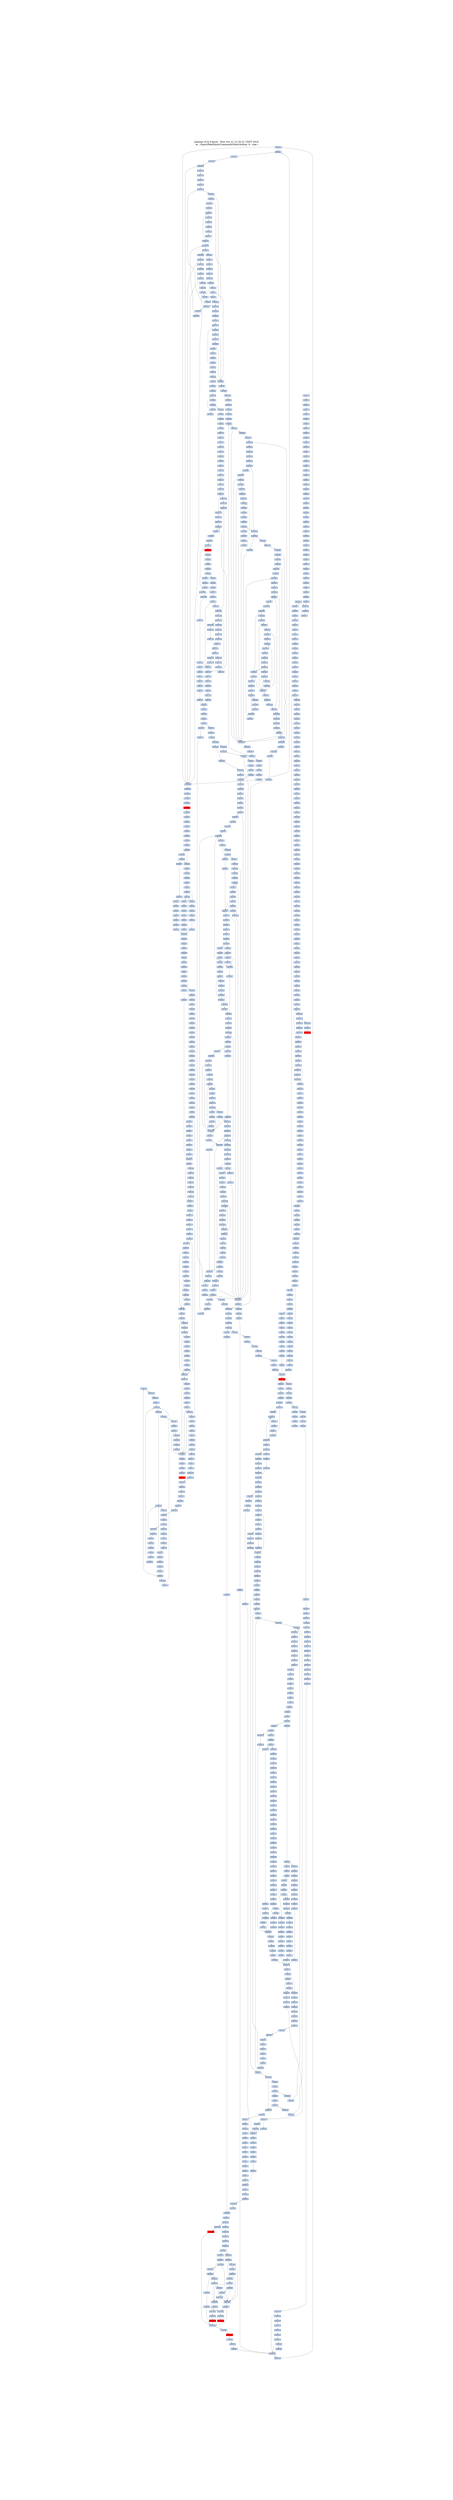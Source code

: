 digraph G {
node[shape=rectangle,style=filled,fillcolor=lightsteelblue,color=lightsteelblue]
bgcolor="transparent"
graph [label="Jakstab v0.8.4-devel   Mon Oct 21 21:32:21 CEST 2019\n-m ../Input/Real/linuxCommandsStatic/nohup -b --cpa i", labelloc=t, fontsize=35, pad=30]
"0x0804c7e5"[label="0x0804c7e5\n"];
"0x08079fe8"[label="0x08079fe8\n"];
"0x080acfeb"[label="0x080acfeb\n"];
"0x08079fe6"[label="0x08079fe6\n"];
"0x080acfe9"[label="0x080acfe9\n"];
"0x0804c7e8"[label="0x0804c7e8\n"];
"0x08079fe4"[label="0x08079fe4\n"];
"0x08079fe2"[label="0x08079fe2\n"];
"0x080acfed"[label="0x080acfed\n"];
"0x08079ff0"[label="0x08079ff0\n"];
"0x080acfe3"[label="0x080acfe3\n"];
"0x0804c7ee"[label="0x0804c7ee\n"];
"0x080acfe7"[label="0x080acfe7\n"];
"0x0804c7eb"[label="0x0804c7eb\n"];
"0x0804cff5"[label="0x0804cff5\n"];
"0x08079ff8"[label="0x08079ff8\n"];
"0x0804c7f6"[label="0x0804c7f6\n"];
"0x08079ff6"[label="0x08079ff6\n"];
"0x080acff9"[label="0x080acff9\n"];
"0x0804c7f1"[label="0x0804c7f1\n"];
"0x08079ff4"[label="0x08079ff4\n"];
"0x080ad000"[label="0x080ad000\n"];
"0x0804cff2"[label="0x0804cff2\n"];
"0x08079ff2"[label="0x08079ff2\n"];
"0x0804c7f4"[label="0x0804c7f4\n"];
"0x080acffe"[label="0x080acffe\n"];
"0x080acff3"[label="0x080acff3\n"];
"0x08079ffe"[label="0x08079ffe\n"];
"0x080acff7"[label="0x080acff7\n"];
"0x0804c7f9"[label="0x0804c7f9\n"];
"0x08079ffb"[label="0x08079ffb\n"];
"0x080acff5"[label="0x080acff5\n"];
"0x0804c7fc"[label="0x0804c7fc\n"];
"0x0807a008"[label="0x0807a008\n"];
"0x080ad00c"[label="0x080ad00c\n"];
"0x0804c806"[label="0x0804c806\n"];
"0x0807a006"[label="0x0807a006\n"];
"0x080ad00a"[label="0x080ad00a\n"];
"0x0804c801"[label="0x0804c801\n"];
"0x0807a004"[label="0x0807a004\n"];
"0x080ad010"[label="0x080ad010\n"];
"0x080ad00e"[label="0x080ad00e\n"];
"0x0804c804"[label="0x0804c804\n"];
"0x0807a001"[label="0x0807a001\n"];
"0x0807a010"[label="0x0807a010\n"];
"0x080ad004"[label="0x080ad004\n"];
"0x0804c810"[label="0x0804c810\n"];
"0x0807a00d"[label="0x0807a00d\n"];
"0x080ad002"[label="0x080ad002\n"];
"0x0804b810"[label="0x0804b810\n"];
"0x0804c809"[label="0x0804c809\n"];
"0x0807a00b"[label="0x0807a00b\n"];
"0x080ad008"[label="0x080ad008\n"];
"0x080ad006"[label="0x080ad006\n"];
"0x0807a018"[label="0x0807a018\n"];
"0x080ad01b"[label="0x080ad01b\n"];
"0x0804c815"[label="0x0804c815\n"];
"0x0807a016"[label="0x0807a016\n"];
"0x080ad019"[label="0x080ad019\n"];
"0x080ad01a"[label="0x080ad01a\n"];
"0x0804c812"[label="0x0804c812\n"];
"0x0807a013"[label="0x0807a013\n"];
"0x080ad020"[label="0x080ad020\n"];
"0x0804b813"[label="0x0804b813\n",fillcolor="red"];
"0x0807a020"[label="0x0807a020\n"];
"0x0804c81d"[label="0x0804c81d\n"];
"0x080ad014"[label="0x080ad014\n"];
"0x080ad012"[label="0x080ad012\n"];
"0x0804c820"[label="0x0804c820\n"];
"0x0807a01c"[label="0x0807a01c\n"];
"0x080ad017"[label="0x080ad017\n"];
"0x0804c819"[label="0x0804c819\n"];
"0x080ad018"[label="0x080ad018\n"];
"0x080ad02a"[label="0x080ad02a\n"];
"0x0807a024"[label="0x0807a024\n"];
"0x080ad030"[label="0x080ad030\n"];
"0x0804c822"[label="0x0804c822\n"];
"0x080ad024"[label="0x080ad024\n"];
"0x0807a02e"[label="0x0807a02e\n"];
"0x080ad022"[label="0x080ad022\n"];
"0x0804c830"[label="0x0804c830\n"];
"0x080ad027"[label="0x080ad027\n"];
"0x0804c829"[label="0x0804c829\n"];
"0x0807a02a"[label="0x0807a02a\n"];
"0x080ad03b"[label="0x080ad03b\n"];
"0x0804c836"[label="0x0804c836\n"];
"0x0807a036"[label="0x0807a036\n"];
"0x080ad039"[label="0x080ad039\n"];
"0x080ad03f"[label="0x080ad03f\n"];
"0x0807a032"[label="0x0807a032\n"];
"0x0804c834"[label="0x0804c834\n"];
"0x0804c83d"[label="0x0804c83d\n"];
"0x0807a040"[label="0x0807a040\n"];
"0x080ad032"[label="0x080ad032\n"];
"0x0804c840"[label="0x0804c840\n"];
"0x080ad037"[label="0x080ad037\n"];
"0x0807a03b"[label="0x0807a03b\n"];
"0x080ad04b"[label="0x080ad04b\n"];
"0x0804c846"[label="0x0804c846\n"];
"0x080ad049"[label="0x080ad049\n"];
"0x0807a045"[label="0x0807a045\n"];
"0x0807a043"[label="0x0807a043\n"];
"0x080ad04d"[label="0x080ad04d\n"];
"0x0804c843"[label="0x0804c843\n"];
"0x0804c84d"[label="0x0804c84d\n"];
"0x080ad043"[label="0x080ad043\n"];
"0x0804c84e"[label="0x0804c84e\n"];
"0x0807a04f"[label="0x0807a04f\n"];
"0x0804c84f"[label="0x0804c84f\n"];
"0x080ad041"[label="0x080ad041\n"];
"0x0807a04d"[label="0x0807a04d\n"];
"0x0804c850"[label="0x0804c850\n",fillcolor="red"];
"0x0807a04b"[label="0x0807a04b\n"];
"0x080ad045"[label="0x080ad045\n"];
"0x0804c84c"[label="0x0804c84c\n"];
"0x0807a049"[label="0x0807a049\n"];
"0x080ad05b"[label="0x080ad05b\n"];
"0x080ad059"[label="0x080ad059\n"];
"0x0804c857"[label="0x0804c857\n"];
"0x0807a056"[label="0x0807a056\n"];
"0x0804c851"[label="0x0804c851\n"];
"0x080ad05f"[label="0x080ad05f\n"];
"0x0807a052"[label="0x0807a052\n"];
"0x0804c854"[label="0x0804c854\n"];
"0x080ad053"[label="0x080ad053\n"];
"0x0807a05f"[label="0x0807a05f\n"];
"0x080ad051"[label="0x080ad051\n"];
"0x0804c85f"[label="0x0804c85f\n"];
"0x0807a05d"[label="0x0807a05d\n"];
"0x080ad057"[label="0x080ad057\n"];
"0x0804c85a"[label="0x0804c85a\n"];
"0x080ad055"[label="0x080ad055\n"];
"0x0804c85c"[label="0x0804c85c\n"];
"0x0807a068"[label="0x0807a068\n"];
"0x080ad06b"[label="0x080ad06b\n"];
"0x080ad069"[label="0x080ad069\n"];
"0x0804c868"[label="0x0804c868\n"];
"0x0807a065"[label="0x0807a065\n"];
"0x0804c861"[label="0x0804c861\n"];
"0x080ad06f"[label="0x080ad06f\n"];
"0x0804c863"[label="0x0804c863\n"];
"0x0807a061"[label="0x0807a061\n"];
"0x0807a070"[label="0x0807a070\n"];
"0x080ad063"[label="0x080ad063\n"];
"0x0804c86e"[label="0x0804c86e\n"];
"0x0807a06e"[label="0x0807a06e\n"];
"0x080ad061"[label="0x080ad061\n"];
"0x080ad067"[label="0x080ad067\n"];
"0x080ad065"[label="0x080ad065\n"];
"0x0807a06a"[label="0x0807a06a\n"];
"0x080ad07b"[label="0x080ad07b\n"];
"0x080ad079"[label="0x080ad079\n"];
"0x0807a075"[label="0x0807a075\n"];
"0x080ad07f"[label="0x080ad07f\n"];
"0x0804c873"[label="0x0804c873\n"];
"0x080ad07d"[label="0x080ad07d\n"];
"0x080ad073"[label="0x080ad073\n"];
"0x0804c87e"[label="0x0804c87e\n"];
"0x080ad071"[label="0x080ad071\n"];
"0x0807a07d"[label="0x0807a07d\n"];
"0x0804c880"[label="0x0804c880\n"];
"0x080ad077"[label="0x080ad077\n"];
"0x0804c879"[label="0x0804c879\n"];
"0x0804c87b"[label="0x0804c87b\n"];
"0x0807a079"[label="0x0807a079\n"];
"0x080ad08c"[label="0x080ad08c\n"];
"0x0804c887"[label="0x0804c887\n"];
"0x0807a086"[label="0x0807a086\n"];
"0x080ad08a"[label="0x080ad08a\n"];
"0x0804c883"[label="0x0804c883\n"];
"0x0807a082"[label="0x0807a082\n"];
"0x080ad08e"[label="0x080ad08e\n"];
"0x080ad083"[label="0x080ad083\n"];
"0x0807a08e"[label="0x0807a08e\n"];
"0x080ad081"[label="0x080ad081\n"];
"0x080ad087"[label="0x080ad087\n"];
"0x0804c88a"[label="0x0804c88a\n"];
"0x0807a08a"[label="0x0807a08a\n"];
"0x080ad085"[label="0x080ad085\n"];
"0x0804c88c"[label="0x0804c88c\n"];
"0x0804c895"[label="0x0804c895\n"];
"0x0807a096"[label="0x0807a096\n"];
"0x0804c898"[label="0x0804c898\n"];
"0x0804c892"[label="0x0804c892\n"];
"0x080ad0a0"[label="0x080ad0a0\n"];
"0x0807a092"[label="0x0807a092\n"];
"0x080ad093"[label="0x080ad093\n"];
"0x080ad094"[label="0x080ad094\n"];
"0x0804c89f"[label="0x0804c89f\n"];
"0x080ad091"[label="0x080ad091\n"];
"0x080ad092"[label="0x080ad092\n"];
"0x0807a09d"[label="0x0807a09d\n"];
"0x0804c89a"[label="0x0804c89a\n"];
"0x080ad095"[label="0x080ad095\n"];
"0x0807a09a"[label="0x0807a09a\n"];
"0x080ad0ab"[label="0x080ad0ab\n"];
"0x080ad0ac"[label="0x080ad0ac\n"];
"0x080ad0a9"[label="0x080ad0a9\n"];
"0x080ad0aa"[label="0x080ad0aa\n"];
"0x080ad0b0"[label="0x080ad0b0\n"];
"0x080ad0ad"[label="0x080ad0ad\n"];
"0x0804c8a4"[label="0x0804c8a4\n"];
"0x0807a0a1"[label="0x0807a0a1\n"];
"0x0804c8ad"[label="0x0804c8ad\n"];
"0x0807a0af"[label="0x0807a0af\n"];
"0x080ad0a4"[label="0x080ad0a4\n"];
"0x080ad0a2"[label="0x080ad0a2\n"];
"0x0804c8aa"[label="0x0804c8aa\n"];
"0x080ad0a6"[label="0x080ad0a6\n"];
"0x0807a0b7"[label="0x0807a0b7\n"];
"0x080ad0ba"[label="0x080ad0ba\n"];
"0x080ad0bf"[label="0x080ad0bf\n"];
"0x080ad0c0"[label="0x080ad0c0\n"];
"0x080ad0bd"[label="0x080ad0bd\n"];
"0x0804c8b3"[label="0x0804c8b3\n"];
"0x080ad0be"[label="0x080ad0be\n"];
"0x0804c8be"[label="0x0804c8be\n"];
"0x080ad0b4"[label="0x080ad0b4\n"];
"0x080ad0b2"[label="0x080ad0b2\n"];
"0x0804c8b9"[label="0x0804c8b9\n"];
"0x0807a0bc"[label="0x0807a0bc\n"];
"0x080ad0b8"[label="0x080ad0b8\n"];
"0x0804c8bc"[label="0x0804c8bc\n"];
"0x080ad0b6"[label="0x080ad0b6\n"];
"0x080ad0cc"[label="0x080ad0cc\n"];
"0x0807a0c7"[label="0x0807a0c7\n"];
"0x080ad0ca"[label="0x080ad0ca\n"];
"0x0804c8c1"[label="0x0804c8c1\n"];
"0x080ad0d0"[label="0x080ad0d0\n"];
"0x0807a0c3"[label="0x0807a0c3\n"];
"0x080ad0ce"[label="0x080ad0ce\n"];
"0x0804c8c4"[label="0x0804c8c4\n"];
"0x0807a0c1"[label="0x0807a0c1\n"];
"0x0804c8cd"[label="0x0804c8cd\n"];
"0x0807a0cf"[label="0x0807a0cf\n"];
"0x080ad0c1"[label="0x080ad0c1\n"];
"0x0804c8d0"[label="0x0804c8d0\n"];
"0x080ad0c8"[label="0x080ad0c8\n"];
"0x0804c8ca"[label="0x0804c8ca\n"];
"0x0807a0cb"[label="0x0807a0cb\n"];
"0x0807a0d8"[label="0x0807a0d8\n"];
"0x0804c8d5"[label="0x0804c8d5\n"];
"0x0807a0d6"[label="0x0807a0d6\n"];
"0x0807a0d4"[label="0x0807a0d4\n"];
"0x080ad0e0"[label="0x080ad0e0\n"];
"0x0807a0d1"[label="0x0807a0d1\n"];
"0x0804c8de"[label="0x0804c8de\n"];
"0x0807a0de"[label="0x0807a0de\n"];
"0x080ad0d2"[label="0x080ad0d2\n"];
"0x080ad0d7"[label="0x080ad0d7\n"];
"0x0807a0db"[label="0x0807a0db\n"];
"0x0804c8dc"[label="0x0804c8dc\n"];
"0x0807a0e8"[label="0x0807a0e8\n"];
"0x0807a0e6"[label="0x0807a0e6\n"];
"0x0804c8e1"[label="0x0804c8e1\n"];
"0x0807a0e4"[label="0x0807a0e4\n"];
"0x0807a0e1"[label="0x0807a0e1\n"];
"0x080ad0e4"[label="0x080ad0e4\n"];
"0x0807a0ef"[label="0x0807a0ef\n"];
"0x080ad0e2"[label="0x080ad0e2\n"];
"0x0804c8f0"[label="0x0804c8f0\n"];
"0x0807a0eb"[label="0x0807a0eb\n"];
"0x0804c8f5"[label="0x0804c8f5\n"];
"0x0807a0f2"[label="0x0807a0f2\n"];
"0x0804c8fd"[label="0x0804c8fd\n"];
"0x0804c900"[label="0x0804c900\n"];
"0x0804c8fa"[label="0x0804c8fa\n"];
"0x0804c8fb"[label="0x0804c8fb\n"];
"0x0807a0fa"[label="0x0807a0fa\n"];
"0x0804c8fc"[label="0x0804c8fc\n"];
"0x0804c906"[label="0x0804c906\n"];
"0x0807a106"[label="0x0807a106\n"];
"0x0807a101"[label="0x0807a101\n"];
"0x0804c90e"[label="0x0804c90e\n"];
"0x0807a10c"[label="0x0807a10c\n"];
"0x0804c90a"[label="0x0804c90a\n"];
"0x0807a10a"[label="0x0807a10a\n"];
"0x0804c90c"[label="0x0804c90c\n"];
"0x0807a112"[label="0x0807a112\n"];
"0x0804c91d"[label="0x0804c91d\n"];
"0x0807a120"[label="0x0807a120\n"];
"0x0804c919"[label="0x0804c919\n"];
"0x0807a128"[label="0x0807a128\n"];
"0x0804c928"[label="0x0804c928\n"];
"0x0804c923"[label="0x0804c923\n"];
"0x0804c92f"[label="0x0804c92f\n"];
"0x0807a12d"[label="0x0807a12d\n"];
"0x0804c936"[label="0x0804c936\n"];
"0x0807a131"[label="0x0807a131\n"];
"0x0804c93c"[label="0x0804c93c\n"];
"0x312d302e"[label="0x312d302e\n"];
"0x0804c947"[label="0x0804c947\n"];
"0x0804c943"[label="0x0804c943\n"];
"0x0804c94f"[label="0x0804c94f\n"];
"0x0804c949"[label="0x0804c949\n"];
"0x0804c957"[label="0x0804c957\n"];
"0x0804c951"[label="0x0804c951\n"];
"0x0804c954"[label="0x0804c954\n"];
"0x0804c95e"[label="0x0804c95e\n"];
"0x0804c95f"[label="0x0804c95f\n"];
"0x0804c959"[label="0x0804c959\n"];
"0x0804c95b"[label="0x0804c95b\n"];
"0x0804c967"[label="0x0804c967\n"];
"0x0804c964"[label="0x0804c964\n"];
"0x0804c96b"[label="0x0804c96b\n"];
"0x0804c976"[label="0x0804c976\n"];
"0x0804c971"[label="0x0804c971\n"];
"0x0804c974"[label="0x0804c974\n"];
"0x0804c97e"[label="0x0804c97e\n"];
"0x0804c980"[label="0x0804c980\n"];
"0x0804c97c"[label="0x0804c97c\n"];
"0x0804c985"[label="0x0804c985\n"];
"0x0804c98e"[label="0x0804c98e\n"];
"0x0804c990"[label="0x0804c990\n"];
"0x0804c98b"[label="0x0804c98b\n"];
"0x08049195"[label="0x08049195\n"];
"0x0804c996"[label="0x0804c996\n"];
"0x08049192"[label="0x08049192\n"];
"0x0804c994"[label="0x0804c994\n"];
"0x0804c9a0"[label="0x0804c9a0\n"];
"0x0804c99a"[label="0x0804c99a\n"];
"0x0804c9a6"[label="0x0804c9a6\n"];
"0x0804c9a8"[label="0x0804c9a8\n"];
"0x0804c9a2"[label="0x0804c9a2\n"];
"0x0804c9ad"[label="0x0804c9ad\n"];
"0x0804c9b6"[label="0x0804c9b6\n"];
"0x0804c9b8"[label="0x0804c9b8\n"];
"0x0804c9b3"[label="0x0804c9b3\n"];
"0x0804c9bd"[label="0x0804c9bd\n"];
"0x0807a1c0"[label="0x0807a1c0\n"];
"0x0804c9c6"[label="0x0804c9c6\n"];
"0x0804c9c8"[label="0x0804c9c8\n"];
"0x0807a1c4"[label="0x0807a1c4\n"];
"0x0807a1c3"[label="0x0807a1c3\n"];
"0x0804c9c3"[label="0x0804c9c3\n"];
"0x0807a1c2"[label="0x0807a1c2\n"];
"0x0807a1c1"[label="0x0807a1c1\n"];
"0x0807a1cf"[label="0x0807a1cf\n"];
"0x0804c9d0"[label="0x0804c9d0\n"];
"0x0804c9ca"[label="0x0804c9ca\n"];
"0x0807a1c9"[label="0x0807a1c9\n"];
"0x0804c9d8"[label="0x0804c9d8\n"];
"0x0807a1d2"[label="0x0807a1d2\n"];
"0x0804c9e0"[label="0x0804c9e0\n"];
"0x0807a1dd"[label="0x0807a1dd\n"];
"0x0807a1d9"[label="0x0807a1d9\n"];
"0x0807a1e7"[label="0x0807a1e7\n"];
"0x0807a1e3"[label="0x0807a1e3\n"];
"0x0804c9e3"[label="0x0804c9e3\n"];
"0x0804c9ef"[label="0x0804c9ef\n"];
"0x0807a1ed"[label="0x0807a1ed\n"];
"0x0804c9e9"[label="0x0804c9e9\n"];
"0x0807a1eb"[label="0x0807a1eb\n"];
"0x0807a1e9"[label="0x0807a1e9\n"];
"0x0804c9f5"[label="0x0804c9f5\n"];
"0x0807a1f3"[label="0x0807a1f3\n"];
"0x0807a1ff"[label="0x0807a1ff\n"];
"0x0804c9fb"[label="0x0804c9fb\n"];
"0x0807a1f9"[label="0x0807a1f9\n"];
"0x0807a207"[label="0x0807a207\n"];
"0x0804ca06"[label="0x0804ca06\n"];
"0x0804ca08"[label="0x0804ca08\n"];
"0x0807a205"[label="0x0807a205\n"];
"0x0804ca01"[label="0x0804ca01\n"];
"0x0804ca04"[label="0x0804ca04\n"];
"0x0807a20b"[label="0x0807a20b\n"];
"0x0804ca0a"[label="0x0804ca0a\n"];
"0x0804ca0c"[label="0x0804ca0c\n"];
"0x0807a215"[label="0x0807a215\n"];
"0x0807a211"[label="0x0807a211\n"];
"0x0807a21f"[label="0x0807a21f\n"];
"0x0807a21b"[label="0x0807a21b\n"];
"0x0807a219"[label="0x0807a219\n"];
"0x0807a227"[label="0x0807a227\n"];
"0x0807a225"[label="0x0807a225\n"];
"0x0807a22d"[label="0x0807a22d\n"];
"0x0807a229"[label="0x0807a229\n"];
"0x0807a237"[label="0x0807a237\n"];
"0x0807a233"[label="0x0807a233\n"];
"0x0807a23d"[label="0x0807a23d\n"];
"0x0807a248"[label="0x0807a248\n"];
"0x0807a241"[label="0x0807a241\n"];
"0x0807a250"[label="0x0807a250\n"];
"0x0807a24c"[label="0x0807a24c\n"];
"0x0807a256"[label="0x0807a256\n"];
"0x0807a25b"[label="0x0807a25b\n"];
"0x0807a267"[label="0x0807a267\n"];
"0x0807a265"[label="0x0807a265\n"];
"0x0807a261"[label="0x0807a261\n"];
"0x0807a26f"[label="0x0807a26f\n"];
"0x0804fa70"[label="0x0804fa70\n"];
"0x0807a26b"[label="0x0807a26b\n"];
"0x0807a277"[label="0x0807a277\n"];
"0x0804fa71"[label="0x0804fa71\n"];
"0x0807a271"[label="0x0807a271\n"];
"0x0807a27b"[label="0x0807a27b\n"];
"0x0807a285"[label="0x0807a285\n"];
"0x0807a281"[label="0x0807a281\n"];
"0x0807a28d"[label="0x0807a28d\n"];
"0x0807a28b"[label="0x0807a28b\n"];
"0x0807a289"[label="0x0807a289\n"];
"0x0807a297"[label="0x0807a297\n"];
"0x0807a293"[label="0x0807a293\n"];
"0x0807a2a0"[label="0x0807a2a0\n"];
"0x0807a29b"[label="0x0807a29b\n"];
"0x0807a2a4"[label="0x0807a2a4\n"];
"0x0807a2ad"[label="0x0807a2ad\n"];
"0x0807a2a9"[label="0x0807a2a9\n"];
"0x0807a2b8"[label="0x0807a2b8\n"];
"0x0807a2b3"[label="0x0807a2b3\n"];
"0x0807a2bd"[label="0x0807a2bd\n"];
"0x0807a2c7"[label="0x0807a2c7\n"];
"0x0809a2d0"[label="0x0809a2d0\n"];
"0x0807a2c2"[label="0x0807a2c2\n"];
"0x0807a2cd"[label="0x0807a2cd\n"];
"0x0807a2c9"[label="0x0807a2c9\n"];
"0x0809a2da"[label="0x0809a2da\n"];
"0x0807a2d7"[label="0x0807a2d7\n"];
"0x0807a2d2"[label="0x0807a2d2\n"];
"0x0809a2df"[label="0x0809a2df\n"];
"0x0809a2d1"[label="0x0809a2d1\n"];
"0x0807a2dc"[label="0x0807a2dc\n"];
"0x0809a2d6"[label="0x0809a2d6\n"];
"0x0809a2e9"[label="0x0809a2e9\n"];
"0x0807a2e5"[label="0x0807a2e5\n"];
"0x0809a2ef"[label="0x0809a2ef\n"];
"0x0807a2e1"[label="0x0807a2e1\n"];
"0x0807a2f0"[label="0x0807a2f0\n"];
"0x0807a2eb"[label="0x0807a2eb\n"];
"0x0809a2e5"[label="0x0809a2e5\n"];
"0x0809a2e7"[label="0x0809a2e7\n"];
"0x0809a2f9"[label="0x0809a2f9\n"];
"0x0807a2f5"[label="0x0807a2f5\n"];
"0x0809a2fe"[label="0x0809a2fe\n"];
"0x0809a2f1"[label="0x0809a2f1\n"];
"0x0807a2ff"[label="0x0807a2ff\n"];
"0x0809a2f4"[label="0x0809a2f4\n"];
"0x0809a2f3"[label="0x0809a2f3\n"];
"0x0807a2fb"[label="0x0807a2fb\n"];
"0x0809a2f8"[label="0x0809a2f8\n"];
"0x0807a2f9"[label="0x0807a2f9\n"];
"0x0807a307"[label="0x0807a307\n"];
"0x0807a305"[label="0x0807a305\n"];
"0x0807a301"[label="0x0807a301\n"];
"0x0807a310"[label="0x0807a310\n"];
"0x0807a309"[label="0x0807a309\n"];
"0x0807a318"[label="0x0807a318\n"];
"0x0807a316"[label="0x0807a316\n"];
"0x0807a313"[label="0x0807a313\n"];
"0x0807a31f"[label="0x0807a31f\n"];
"0x0807a321"[label="0x0807a321\n",fillcolor="red"];
"0x08079b30"[label="0x08079b30\n"];
"0x08079b38"[label="0x08079b38\n"];
"0x08079b36"[label="0x08079b36\n"];
"0x08079b33"[label="0x08079b33\n"];
"0x08079b3e"[label="0x08079b3e\n"];
"0x08079b3c"[label="0x08079b3c\n"];
"0x08079b3b"[label="0x08079b3b\n"];
"0x08079b48"[label="0x08079b48\n"];
"0x08079b45"[label="0x08079b45\n"];
"0x08079b43"[label="0x08079b43\n"];
"0x080a2b50"[label="0x080a2b50\n"];
"0x08079b41"[label="0x08079b41\n"];
"0x0807a350"[label="0x0807a350\n"];
"0x08079b4f"[label="0x08079b4f\n"];
"0x0807a34e"[label="0x0807a34e\n"];
"0x08079b4d"[label="0x08079b4d\n"];
"0x0804d349"[label="0x0804d349\n"];
"0x0807a34b"[label="0x0807a34b\n"];
"0x08079b4a"[label="0x08079b4a\n"];
"0x0804d34c"[label="0x0804d34c\n"];
"0x0807a358"[label="0x0807a358\n"];
"0x08079b58"[label="0x08079b58\n"];
"0x080a2b59"[label="0x080a2b59\n"];
"0x0807a354"[label="0x0807a354\n"];
"0x080a2b5f"[label="0x080a2b5f\n"];
"0x08079b52"[label="0x08079b52\n"];
"0x0807a352"[label="0x0807a352\n"];
"0x08079b51"[label="0x08079b51\n"];
"0x080a2b53"[label="0x080a2b53\n"];
"0x08079b5f"[label="0x08079b5f\n"];
"0x080a2b54"[label="0x080a2b54\n"];
"0x080a2b51"[label="0x080a2b51\n"];
"0x08079b5d"[label="0x08079b5d\n"];
"0x0807a35d"[label="0x0807a35d\n"];
"0x080a2b52"[label="0x080a2b52\n"];
"0x08079b5b"[label="0x08079b5b\n"];
"0x08079b67"[label="0x08079b67\n"];
"0x080a2b6c"[label="0x080a2b6c\n"];
"0x0807a365"[label="0x0807a365\n"];
"0x080a2b6a"[label="0x080a2b6a\n"];
"0x08079b64"[label="0x08079b64\n"];
"0x080a2b70"[label="0x080a2b70\n"];
"0x0807a363"[label="0x0807a363\n"];
"0x08079b62"[label="0x08079b62\n"];
"0x0807a361"[label="0x0807a361\n"];
"0x080a2b6e"[label="0x080a2b6e\n"];
"0x08079b70"[label="0x08079b70\n"];
"0x0807a370"[label="0x0807a370\n"];
"0x0804bb6e"[label="0x0804bb6e\n"];
"0x08079b6e"[label="0x08079b6e\n"];
"0x080a2b62"[label="0x080a2b62\n"];
"0x0807a36b"[label="0x0807a36b\n"];
"0x08079b6b"[label="0x08079b6b\n"];
"0x0804bb6b"[label="0x0804bb6b\n"];
"0x08079b69"[label="0x08079b69\n"];
"0x080a2b66"[label="0x080a2b66\n"];
"0x080a2b7b"[label="0x080a2b7b\n"];
"0x080a2b79"[label="0x080a2b79\n"];
"0x08079b76"[label="0x08079b76\n"];
"0x080a2b7f"[label="0x080a2b7f\n"];
"0x08079b73"[label="0x08079b73\n"];
"0x080a2b7d"[label="0x080a2b7d\n"];
"0x080a2b73"[label="0x080a2b73\n"];
"0x08079b80"[label="0x08079b80\n"];
"0x080a2b77"[label="0x080a2b77\n"];
"0x0807a37c"[label="0x0807a37c\n"];
"0x08079b7b"[label="0x08079b7b\n",fillcolor="red"];
"0x08079b7a"[label="0x08079b7a\n"];
"0x08079b88"[label="0x08079b88\n"];
"0x080a2b89"[label="0x080a2b89\n"];
"0x08079b83"[label="0x08079b83\n",fillcolor="red"];
"0x080a2b8e"[label="0x080a2b8e\n"];
"0x0807a381"[label="0x0807a381\n"];
"0x08079b90"[label="0x08079b90\n"];
"0x08079b8f"[label="0x08079b8f\n"];
"0x080a2b81"[label="0x080a2b81\n"];
"0x08079b8d"[label="0x08079b8d\n"];
"0x0807a38d"[label="0x0807a38d\n"];
"0x080a2b87"[label="0x080a2b87\n"];
"0x08079b8a"[label="0x08079b8a\n"];
"0x080a2b9a"[label="0x080a2b9a\n"];
"0x080a2ba0"[label="0x080a2ba0\n"];
"0x0807a392"[label="0x0807a392\n"];
"0x080a2b9d"[label="0x080a2b9d\n"];
"0x08079ba0"[label="0x08079ba0\n"];
"0x080a2b94"[label="0x080a2b94\n"];
"0x0807a39e"[label="0x0807a39e\n"];
"0x080a2b91"[label="0x080a2b91\n"];
"0x080a2b96"[label="0x080a2b96\n"];
"0x080a2bac"[label="0x080a2bac\n"];
"0x08079ba6"[label="0x08079ba6\n"];
"0x080a2baa"[label="0x080a2baa\n"];
"0x08079ba3"[label="0x08079ba3\n"];
"0x0807a3a3"[label="0x0807a3a3\n"];
"0x08079ba1"[label="0x08079ba1\n"];
"0x080a2bae"[label="0x080a2bae\n"];
"0x08079bb0"[label="0x08079bb0\n"];
"0x0807a3af"[label="0x0807a3af\n"];
"0x080a2ba2"[label="0x080a2ba2\n"];
"0x08079bac"[label="0x08079bac\n"];
"0x080a2ba8"[label="0x080a2ba8\n"];
"0x08079baa"[label="0x08079baa\n"];
"0x080a2ba6"[label="0x080a2ba6\n"];
"0x080a2bbb"[label="0x080a2bbb\n"];
"0x08079bb7"[label="0x08079bb7\n"];
"0x080a2bbc"[label="0x080a2bbc\n"];
"0x080a2bb9"[label="0x080a2bb9\n"];
"0x0807a3b4"[label="0x0807a3b4\n"];
"0x080a2bbf"[label="0x080a2bbf\n"];
"0x080a2bc0"[label="0x080a2bc0\n"];
"0x080a2bbd"[label="0x080a2bbd\n"];
"0x08079bb2"[label="0x08079bb2\n"];
"0x080a2bbe"[label="0x080a2bbe\n"];
"0x08079bc0"[label="0x08079bc0\n"];
"0x080a2bb4"[label="0x080a2bb4\n"];
"0x080a2bb2"[label="0x080a2bb2\n"];
"0x080a2bb7"[label="0x080a2bb7\n"];
"0x08079bbb"[label="0x08079bbb\n",fillcolor="red"];
"0x08079bba"[label="0x08079bba\n"];
"0x08079bc6"[label="0x08079bc6\n"];
"0x080a2bca"[label="0x080a2bca\n"];
"0x08079bc5"[label="0x08079bc5\n"];
"0x080a2bcf"[label="0x080a2bcf\n"];
"0x0807a3c4"[label="0x0807a3c4\n"];
"0x08079bc3"[label="0x08079bc3\n"];
"0x08079bcf"[label="0x08079bcf\n"];
"0x080a2bc2"[label="0x080a2bc2\n"];
"0x08079bcb"[label="0x08079bcb\n"];
"0x0807a3c9"[label="0x0807a3c9\n"];
"0x080a2bdc"[label="0x080a2bdc\n"];
"0x08079bd6"[label="0x08079bd6\n"];
"0x080a2bda"[label="0x080a2bda\n"];
"0x08079bd3"[label="0x08079bd3\n"];
"0x080a2be0"[label="0x080a2be0\n"];
"0x0807a3de"[label="0x0807a3de\n"];
"0x08079bdc"[label="0x08079bdc\n"];
"0x080a2bd8"[label="0x080a2bd8\n"];
"0x080a2bd5"[label="0x080a2bd5\n"];
"0x08079bda"[label="0x08079bda\n"];
"0x0807a3d9"[label="0x0807a3d9\n"];
"0x080a2bec"[label="0x080a2bec\n"];
"0x08079be5"[label="0x08079be5\n",fillcolor="red"];
"0x080a2bea"[label="0x080a2bea\n"];
"0x08079be4"[label="0x08079be4\n"];
"0x080a2bf0"[label="0x080a2bf0\n"];
"0x08079be1"[label="0x08079be1\n"];
"0x080a2be4"[label="0x080a2be4\n"];
"0x0807a3ec"[label="0x0807a3ec\n"];
"0x080a2be7"[label="0x080a2be7\n"];
"0x080a2bf9"[label="0x080a2bf9\n"];
"0x080a2c00"[label="0x080a2c00\n"];
"0x0807a3f1"[label="0x0807a3f1\n"];
"0x0807a3fd"[label="0x0807a3fd\n"];
"0x080a2bf6"[label="0x080a2bf6\n"];
"0x080a2c0c"[label="0x080a2c0c\n"];
"0x080a2c09"[label="0x080a2c09\n"];
"0x0807a402"[label="0x0807a402\n"];
"0x080a2c0d"[label="0x080a2c0d\n"];
"0x08079c10"[label="0x08079c10\n"];
"0x080a2c03"[label="0x080a2c03\n"];
"0x0807a40e"[label="0x0807a40e\n"];
"0x080a2c07"[label="0x080a2c07\n"];
"0x08079c17"[label="0x08079c17\n"];
"0x080a2c19"[label="0x080a2c19\n"];
"0x0807a413"[label="0x0807a413\n"];
"0x080a2c1d"[label="0x080a2c1d\n"];
"0x08079c12"[label="0x08079c12\n"];
"0x08079c11"[label="0x08079c11\n"];
"0x080a2c13"[label="0x080a2c13\n"];
"0x0807a41f"[label="0x0807a41f\n"];
"0x08079c1f"[label="0x08079c1f\n"];
"0x080a2c11"[label="0x080a2c11\n"];
"0x08079c1e"[label="0x08079c1e\n"];
"0x08079c1d"[label="0x08079c1d\n"];
"0x080a2c17"[label="0x080a2c17\n"];
"0x08079c28"[label="0x08079c28\n"];
"0x080a2c2b"[label="0x080a2c2b\n"];
"0x080a2c2f"[label="0x080a2c2f\n"];
"0x0807a424"[label="0x0807a424\n"];
"0x08079c22"[label="0x08079c22\n"];
"0x080a2c2d"[label="0x080a2c2d\n"];
"0x080a2c23"[label="0x080a2c23\n"];
"0x0807a430"[label="0x0807a430\n"];
"0x08079c2e"[label="0x08079c2e\n"];
"0x080a2c21"[label="0x080a2c21\n"];
"0x080a2c22"[label="0x080a2c22\n"];
"0x08079c2c"[label="0x08079c2c\n"];
"0x080a2c28"[label="0x080a2c28\n"];
"0x08079c36"[label="0x08079c36\n"];
"0x0807a435"[label="0x0807a435\n"];
"0x080a2c3a"[label="0x080a2c3a\n"];
"0x08079c34"[label="0x08079c34\n"];
"0x080a2c3f"[label="0x080a2c3f\n"];
"0x08079c32"[label="0x08079c32\n"];
"0x080a2c31"[label="0x080a2c31\n"];
"0x08079c3b"[label="0x08079c3b\n"];
"0x080a2c35"[label="0x080a2c35\n"];
"0x0807a446"[label="0x0807a446\n"];
"0x08079c45"[label="0x08079c45\n"];
"0x0807a444"[label="0x0807a444\n"];
"0x08079c43"[label="0x08079c43\n"];
"0x080a2c50"[label="0x080a2c50\n"];
"0x0807a441"[label="0x0807a441\n"];
"0x08079c41"[label="0x08079c41\n"];
"0x08079c50"[label="0x08079c50\n"];
"0x0807a44e"[label="0x0807a44e\n"];
"0x080a2c41"[label="0x080a2c41\n"];
"0x0807a44c"[label="0x0807a44c\n"];
"0x080a2c47"[label="0x080a2c47\n"];
"0x08079c4a"[label="0x08079c4a\n"];
"0x0807a44a"[label="0x0807a44a\n"];
"0x080a2c5b"[label="0x080a2c5b\n"];
"0x0807a457"[label="0x0807a457\n"];
"0x08079c56"[label="0x08079c56\n"];
"0x08079c54"[label="0x08079c54\n"];
"0x0807a453"[label="0x0807a453\n"];
"0x080a2c60"[label="0x080a2c60\n"];
"0x080a2c5d"[label="0x080a2c5d\n"];
"0x0807a451"[label="0x0807a451\n"];
"0x08079c60"[label="0x08079c60\n"];
"0x0807a460"[label="0x0807a460\n"];
"0x080a2c54"[label="0x080a2c54\n"];
"0x0807a45d"[label="0x0807a45d\n"];
"0x080a2c52"[label="0x080a2c52\n"];
"0x08079c5c"[label="0x08079c5c\n"];
"0x080a2c58"[label="0x080a2c58\n"];
"0x080a2c6c"[label="0x080a2c6c\n"];
"0x080a2c6a"[label="0x080a2c6a\n"];
"0x08079c64"[label="0x08079c64\n"];
"0x0807a464"[label="0x0807a464\n"];
"0x080a2c70"[label="0x080a2c70\n"];
"0x0807a463"[label="0x0807a463\n"];
"0x08079c62"[label="0x08079c62\n"];
"0x0807a462"[label="0x0807a462\n"];
"0x080a2c6e"[label="0x080a2c6e\n"];
"0x0807a461"[label="0x0807a461\n"];
"0x080a2c63"[label="0x080a2c63\n"];
"0x08079c6e"[label="0x08079c6e\n"];
"0x080a2c67"[label="0x080a2c67\n"];
"0x080a2c65"[label="0x080a2c65\n"];
"0x08079c6a"[label="0x08079c6a\n"];
"0x08079c78"[label="0x08079c78\n"];
"0x080a2c7b"[label="0x080a2c7b\n"];
"0x08079c75"[label="0x08079c75\n"];
"0x080a2c7f"[label="0x080a2c7f\n"];
"0x08079c72"[label="0x08079c72\n"];
"0x08079c80"[label="0x08079c80\n"];
"0x080a2c74"[label="0x080a2c74\n"];
"0x08079c7e"[label="0x08079c7e\n"];
"0x080a2c78"[label="0x080a2c78\n"];
"0x08079c88"[label="0x08079c88\n"];
"0x080a2c8c"[label="0x080a2c8c\n"];
"0x08079c86"[label="0x08079c86\n"];
"0x080a2c8e"[label="0x080a2c8e\n"];
"0x08079c90"[label="0x08079c90\n"];
"0x080a2c81"[label="0x080a2c81\n"];
"0x080a2c87"[label="0x080a2c87\n"];
"0x08079c98"[label="0x08079c98\n"];
"0x080a2c99"[label="0x080a2c99\n"];
"0x08079c95"[label="0x08079c95\n"];
"0x08079c93"[label="0x08079c93\n"];
"0x080a2ca0"[label="0x080a2ca0\n"];
"0x08079c9f"[label="0x08079c9f\n"];
"0x080a2c94"[label="0x080a2c94\n"];
"0x080a2c91"[label="0x080a2c91\n"];
"0x08079c9d"[label="0x08079c9d\n"];
"0x080a2c96"[label="0x080a2c96\n"];
"0x080a2cab"[label="0x080a2cab\n"];
"0x08079ca5"[label="0x08079ca5\n"];
"0x08079ca3"[label="0x08079ca3\n"];
"0x080a2cb0"[label="0x080a2cb0\n"];
"0x08079ca1"[label="0x08079ca1\n"];
"0x08079cb0"[label="0x08079cb0\n"];
"0x080a2ca3"[label="0x080a2ca3\n"];
"0x08079cae"[label="0x08079cae\n"];
"0x0804ccaf"[label="0x0804ccaf\n"];
"0x08079cab"[label="0x08079cab\n"];
"0x080a2ca8"[label="0x080a2ca8\n"];
"0x080a2ca6"[label="0x080a2ca6\n"];
"0x08079cb8"[label="0x08079cb8\n"];
"0x0804ccb5"[label="0x0804ccb5\n"];
"0x0804ccb8"[label="0x0804ccb8\n"];
"0x08079cb4"[label="0x08079cb4\n"];
"0x080a2cc0"[label="0x080a2cc0\n"];
"0x080a2cb3"[label="0x080a2cb3\n"];
"0x0804ccbe"[label="0x0804ccbe\n"];
"0x08079cbe"[label="0x08079cbe\n"];
"0x080a2cb8"[label="0x080a2cb8\n"];
"0x08079cba"[label="0x08079cba\n"];
"0x08079cc7"[label="0x08079cc7\n"];
"0x0804ccc1"[label="0x0804ccc1\n"];
"0x08079cc4"[label="0x08079cc4\n"];
"0x0804ccc3"[label="0x0804ccc3\n"];
"0x080a2cce"[label="0x080a2cce\n"];
"0x08079cd0"[label="0x08079cd0\n"];
"0x080a2cc4"[label="0x080a2cc4\n"];
"0x0804cccf"[label="0x0804cccf\n"];
"0x08079ccd"[label="0x08079ccd\n"];
"0x0804ccc9"[label="0x0804ccc9\n"];
"0x080a2cc6"[label="0x080a2cc6\n"];
"0x08079cc9"[label="0x08079cc9\n"];
"0x0804ccd5"[label="0x0804ccd5\n"];
"0x080a2cdb"[label="0x080a2cdb\n"];
"0x080a2cd9"[label="0x080a2cd9\n"];
"0x08079cd6"[label="0x08079cd6\n"];
"0x080a2cde"[label="0x080a2cde\n"];
"0x0804ccdd"[label="0x0804ccdd\n"];
"0x080a2cd3"[label="0x080a2cd3\n"];
"0x08079ce0"[label="0x08079ce0\n"];
"0x0804ccd9"[label="0x0804ccd9\n"];
"0x08079cdc"[label="0x08079cdc\n"];
"0x08079cdb"[label="0x08079cdb\n"];
"0x080a2ceb"[label="0x080a2ceb\n"];
"0x08079ce7"[label="0x08079ce7\n"];
"0x080a2ce9"[label="0x080a2ce9\n"];
"0x08079ce5"[label="0x08079ce5\n"];
"0x0804cce8"[label="0x0804cce8\n"];
"0x080a2cea"[label="0x080a2cea\n"];
"0x0804cce1"[label="0x0804cce1\n"];
"0x08079ce3"[label="0x08079ce3\n"];
"0x080a2cf0"[label="0x080a2cf0\n"];
"0x0804cce4"[label="0x0804cce4\n"];
"0x080a2ce3"[label="0x080a2ce3\n"];
"0x080a2ce1"[label="0x080a2ce1\n"];
"0x08079cee"[label="0x08079cee\n"];
"0x0804cce9"[label="0x0804cce9\n"];
"0x08079ceb"[label="0x08079ceb\n"];
"0x080a2ce8"[label="0x080a2ce8\n"];
"0x080a2ce5"[label="0x080a2ce5\n"];
"0x08079ce9"[label="0x08079ce9\n"];
"0x080a2ce6"[label="0x080a2ce6\n"];
"0x08079cf8"[label="0x08079cf8\n"];
"0x080a2cfc"[label="0x080a2cfc\n"];
"0x08079cf6"[label="0x08079cf6\n"];
"0x080a2cfa"[label="0x080a2cfa\n"];
"0x08079cf4"[label="0x08079cf4\n"];
"0x080a2d00"[label="0x080a2d00\n"];
"0x08079cf1"[label="0x08079cf1\n"];
"0x080a2cf4"[label="0x080a2cf4\n"];
"0x080a2cf7"[label="0x080a2cf7\n"];
"0x08079cfb"[label="0x08079cfb\n"];
"0x080a2d0b"[label="0x080a2d0b\n"];
"0x08079d07"[label="0x08079d07\n"];
"0x08079d05"[label="0x08079d05\n"];
"0x080a2d10"[label="0x080a2d10\n"];
"0x08079d01"[label="0x08079d01\n"];
"0x08079d0d"[label="0x08079d0d\n"];
"0x08079d0b"[label="0x08079d0b\n"];
"0x080a2d08"[label="0x080a2d08\n"];
"0x08079d15"[label="0x08079d15\n"];
"0x080a2d1d"[label="0x080a2d1d\n"];
"0x08079d11"[label="0x08079d11\n"];
"0x08079d20"[label="0x08079d20\n"];
"0x08079d1c"[label="0x08079d1c\n"];
"0x080a2d18"[label="0x080a2d18\n"];
"0x08079d1b"[label="0x08079d1b\n"];
"0x08079d28"[label="0x08079d28\n"];
"0x08079d25"[label="0x08079d25\n"];
"0x08079d23"[label="0x08079d23\n"];
"0x08079d30"[label="0x08079d30\n"];
"0x08079d2c"[label="0x08079d2c\n"];
"0x08079d2a"[label="0x08079d2a\n"];
"0x08079d37"[label="0x08079d37\n"];
"0x08079d34"[label="0x08079d34\n"];
"0x08079d3f"[label="0x08079d3f\n"];
"0x08079d3d"[label="0x08079d3d\n"];
"0x08079d3b"[label="0x08079d3b\n"];
"0x08079d39"[label="0x08079d39\n"];
"0x08079d47"[label="0x08079d47\n"];
"0x08079d45"[label="0x08079d45\n"];
"0x08079d43"[label="0x08079d43\n"];
"0x08079d41"[label="0x08079d41\n"];
"0x08079d50"[label="0x08079d50\n"];
"0x08079d58"[label="0x08079d58\n"];
"0x08079d56"[label="0x08079d56\n"];
"0x08079d54"[label="0x08079d54\n"];
"0x08079d52"[label="0x08079d52\n"];
"0x08079d5e"[label="0x08079d5e\n"];
"0x08079d5b"[label="0x08079d5b\n"];
"0x08079d68"[label="0x08079d68\n"];
"0x08079d66"[label="0x08079d66\n"];
"0x08079d64"[label="0x08079d64\n"];
"0x08079d61"[label="0x08079d61\n"];
"0x08079d70"[label="0x08079d70\n"];
"0x08079d6c"[label="0x08079d6c\n"];
"0x08079d6a"[label="0x08079d6a\n"];
"0x08079d76"[label="0x08079d76\n"];
"0x08079d73"[label="0x08079d73\n"];
"0x0804cd74"[label="0x0804cd74\n"];
"0x0804cd7d"[label="0x0804cd7d\n"];
"0x08079d7f"[label="0x08079d7f\n"];
"0x0804cd7a"[label="0x0804cd7a\n"];
"0x08079d7b"[label="0x08079d7b\n"];
"0x08079d79"[label="0x08079d79\n"];
"0x0804cd7c"[label="0x0804cd7c\n"];
"0x08079d87"[label="0x08079d87\n"];
"0x0804cd88"[label="0x0804cd88\n"];
"0x08079d83"[label="0x08079d83\n"];
"0x0804cd83"[label="0x0804cd83\n"];
"0x08079d8f"[label="0x08079d8f\n"];
"0x0804cd8f"[label="0x0804cd8f\n"];
"0x0804cd90"[label="0x0804cd90\n"];
"0x0804cd89"[label="0x0804cd89\n"];
"0x08079d89"[label="0x08079d89\n"];
"0x08079d96"[label="0x08079d96\n",fillcolor="red"];
"0x08079d95"[label="0x08079d95\n"];
"0x08079d94"[label="0x08079d94\n"];
"0x08079d93"[label="0x08079d93\n"];
"0x08079d92"[label="0x08079d92\n"];
"0x08079da0"[label="0x08079da0\n"];
"0x08079da8"[label="0x08079da8\n"];
"0x08079da6"[label="0x08079da6\n"];
"0x08079da4"[label="0x08079da4\n"];
"0x0807bdb0"[label="0x0807bdb0\n"];
"0x08079daf"[label="0x08079daf\n"];
"0x08079dad"[label="0x08079dad\n"];
"0x08079dab"[label="0x08079dab\n"];
"0x08079db7"[label="0x08079db7\n"];
"0x08079db4"[label="0x08079db4\n"];
"0x08079db2"[label="0x08079db2\n"];
"0x08079dbf"[label="0x08079dbf\n"];
"0x08079dbb"[label="0x08079dbb\n"];
"0x08079dc6"[label="0x08079dc6\n"];
"0x08079dcf"[label="0x08079dcf\n"];
"0x08079dcb"[label="0x08079dcb\n"];
"0x08079dd3"[label="0x08079dd3\n"];
"0x08079de0"[label="0x08079de0\n"];
"0x08079de6"[label="0x08079de6\n"];
"0x08079de4"[label="0x08079de4\n"];
"0x08079de2"[label="0x08079de2\n"];
"0x08079dee"[label="0x08079dee\n"];
"0x08079dec"[label="0x08079dec\n"];
"0x08079dea"[label="0x08079dea\n"];
"0x08079df6"[label="0x08079df6\n"];
"0x08079df2"[label="0x08079df2\n"];
"0x08079dfc"[label="0x08079dfc\n"];
"0x08079df9"[label="0x08079df9\n"];
"0x08079e06"[label="0x08079e06\n"];
"0x08079e04"[label="0x08079e04\n"];
"0x08079e02"[label="0x08079e02\n"];
"0x08079e0f"[label="0x08079e0f\n"];
"0x08079e0b"[label="0x08079e0b\n"];
"0x08079e17"[label="0x08079e17\n"];
"0x08079e13"[label="0x08079e13\n"];
"0x08079e1d"[label="0x08079e1d\n"];
"0x08079e1b"[label="0x08079e1b\n"];
"0x08079e19"[label="0x08079e19\n"];
"0x08079e28"[label="0x08079e28\n"];
"0x08079e26"[label="0x08079e26\n"];
"0x08079e24"[label="0x08079e24\n"];
"0x08079e21"[label="0x08079e21\n"];
"0x08079e30"[label="0x08079e30\n"];
"0x08079e2e"[label="0x08079e2e\n"];
"0x08079e2c"[label="0x08079e2c\n"];
"0x08079e2a"[label="0x08079e2a\n"];
"0x08079e38"[label="0x08079e38\n"];
"0x08079e32"[label="0x08079e32\n"];
"0x08079e40"[label="0x08079e40\n"];
"0x0804ce3f"[label="0x0804ce3f\n"];
"0x08079e3e"[label="0x08079e3e\n"];
"0x08079e3c"[label="0x08079e3c\n"];
"0x0804ce3b"[label="0x0804ce3b\n"];
"0x08079e3a"[label="0x08079e3a\n"];
"0x0804ce47"[label="0x0804ce47\n"];
"0x08079e46"[label="0x08079e46\n"];
"0x08079e43"[label="0x08079e43\n"];
"0x0804ce43"[label="0x0804ce43\n"];
"0x08079e50"[label="0x08079e50\n"];
"0x0804ce4e"[label="0x0804ce4e\n"];
"0x08079e4e"[label="0x08079e4e\n"];
"0x0804ce4f"[label="0x0804ce4f\n"];
"0x08079e4c"[label="0x08079e4c\n"];
"0x0804ce4a"[label="0x0804ce4a\n"];
"0x08079e49"[label="0x08079e49\n"];
"0x08053656"[label="0x08053656\n"];
"0x08079e55"[label="0x08079e55\n"];
"0x08079e53"[label="0x08079e53\n"];
"0x08053653"[label="0x08053653\n"];
"0x08079e60"[label="0x08079e60\n"];
"0x08079e5e"[label="0x08079e5e\n"];
"0x08079e5a"[label="0x08079e5a\n"];
"0x08079e68"[label="0x08079e68\n"];
"0x08079e64"[label="0x08079e64\n"];
"0x08079e62"[label="0x08079e62\n"];
"0x08079e6f"[label="0x08079e6f\n"];
"0x08079e6b"[label="0x08079e6b\n"];
"0x08079e78"[label="0x08079e78\n"];
"0x08079e74"[label="0x08079e74\n"];
"0x08079e80"[label="0x08079e80\n"];
"0x0807a67e"[label="0x0807a67e\n"];
"0x0804c680"[label="0x0804c680\n"];
"0x08079e79"[label="0x08079e79\n"];
"0x0807a688"[label="0x0807a688\n"];
"0x08079e86"[label="0x08079e86\n"];
"0x0804c681"[label="0x0804c681\n"];
"0x08079e83"[label="0x08079e83\n"];
"0x0804c682"[label="0x0804c682\n"];
"0x0804c683"[label="0x0804c683\n"];
"0x0807a682"[label="0x0807a682\n"];
"0x0804c684"[label="0x0804c684\n"];
"0x08079e8f"[label="0x08079e8f\n"];
"0x0804c68f"[label="0x0804c68f\n"];
"0x08079e8d"[label="0x08079e8d\n"];
"0x0804c689"[label="0x0804c689\n"];
"0x08079e8b"[label="0x08079e8b\n"];
"0x08079e89"[label="0x08079e89\n"];
"0x08079e98"[label="0x08079e98\n"];
"0x0804c695"[label="0x0804c695\n"];
"0x0804c697"[label="0x0804c697\n"];
"0x08079e93"[label="0x08079e93\n"];
"0x08079e91"[label="0x08079e91\n"];
"0x08079e9f"[label="0x08079e9f\n"];
"0x0804c6a0"[label="0x0804c6a0\n"];
"0x08079e9d"[label="0x08079e9d\n"];
"0x0804c69a"[label="0x0804c69a\n"];
"0x0804c6a6"[label="0x0804c6a6\n"];
"0x08079ea6"[label="0x08079ea6\n"];
"0x0804c6a8"[label="0x0804c6a8\n"];
"0x08079ea4"[label="0x08079ea4\n"];
"0x08079ea1"[label="0x08079ea1\n"];
"0x0804c6af"[label="0x0804c6af\n"];
"0x08079eae"[label="0x08079eae\n"];
"0x08079ead"[label="0x08079ead\n"];
"0x0804c6aa"[label="0x0804c6aa\n"];
"0x08079eaa"[label="0x08079eaa\n"];
"0x08079eb7"[label="0x08079eb7\n"];
"0x0804c6b6"[label="0x0804c6b6\n"];
"0x0804c6b1"[label="0x0804c6b1\n"];
"0x08079eb2"[label="0x08079eb2\n"];
"0x0804c6b4"[label="0x0804c6b4\n"];
"0x0807aec0"[label="0x0807aec0\n"];
"0x08079ebe"[label="0x08079ebe\n"];
"0x0804c6bf"[label="0x0804c6bf\n"];
"0x0804c6b9"[label="0x0804c6b9\n"];
"0x08079ebb"[label="0x08079ebb\n"];
"0x0804c6bc"[label="0x0804c6bc\n"];
"0x0804c6c5"[label="0x0804c6c5\n"];
"0x0807aec7"[label="0x0807aec7\n"];
"0x0804c6c8"[label="0x0804c6c8\n"];
"0x08079ec3"[label="0x08079ec3\n"];
"0x0804c6c2"[label="0x0804c6c2\n"];
"0x0807aec2"[label="0x0807aec2\n"];
"0x08079ec1"[label="0x08079ec1\n"];
"0x0807aec1"[label="0x0807aec1\n"];
"0x0807aed0"[label="0x0807aed0\n"];
"0x08079ecf"[label="0x08079ecf\n"];
"0x0804c6cf"[label="0x0804c6cf\n"];
"0x0807aecd"[label="0x0807aecd\n"];
"0x08079ecd"[label="0x08079ecd\n"];
"0x0804c6ca"[label="0x0804c6ca\n"];
"0x0804c6cc"[label="0x0804c6cc\n"];
"0x08079ec9"[label="0x08079ec9\n"];
"0x08079ed8"[label="0x08079ed8\n"];
"0x0807aed8"[label="0x0807aed8\n"];
"0x0804c6d6"[label="0x0804c6d6\n"];
"0x0807aed6"[label="0x0807aed6\n"];
"0x0804c6d2"[label="0x0804c6d2\n"];
"0x08079ed2"[label="0x08079ed2\n"];
"0x0804c6d4"[label="0x0804c6d4\n"];
"0x0807aee0"[label="0x0807aee0\n"];
"0x08079ee0"[label="0x08079ee0\n"];
"0x0807aedf"[label="0x0807aedf\n"];
"0x0804c6df"[label="0x0804c6df\n"];
"0x0804c6d9"[label="0x0804c6d9\n"];
"0x0807aedc"[label="0x0807aedc\n"];
"0x0807aeda"[label="0x0807aeda\n"];
"0x08079ed9"[label="0x08079ed9\n"];
"0x08079ee8"[label="0x08079ee8\n"];
"0x0807aee8"[label="0x0807aee8\n"];
"0x08079ee5"[label="0x08079ee5\n"];
"0x0804c6e8"[label="0x0804c6e8\n"];
"0x0804c6e1"[label="0x0804c6e1\n"];
"0x0807aee1"[label="0x0807aee1\n"];
"0x08079ef0"[label="0x08079ef0\n"];
"0x0804c6ed"[label="0x0804c6ed\n"];
"0x08079eee"[label="0x08079eee\n"];
"0x0804c6ef"[label="0x0804c6ef\n"];
"0x08079eeb"[label="0x08079eeb\n"];
"0x0804c6ea"[label="0x0804c6ea\n"];
"0x08079ef8"[label="0x08079ef8\n"];
"0x0804c6f8"[label="0x0804c6f8\n"];
"0x08079ef4"[label="0x08079ef4\n"];
"0x0804c6f2"[label="0x0804c6f2\n"];
"0x0804c6fe"[label="0x0804c6fe\n"];
"0x08079eff"[label="0x08079eff\n"];
"0x08079efd"[label="0x08079efd\n"];
"0x08079efa"[label="0x08079efa\n"];
"0x0804c6fc"[label="0x0804c6fc\n"];
"0x0804c705"[label="0x0804c705\n"];
"0x08079f07"[label="0x08079f07\n"];
"0x0804c707"[label="0x0804c707\n"];
"0x08079f05"[label="0x08079f05\n"];
"0x0804c703"[label="0x0804c703\n"];
"0x08079f01"[label="0x08079f01\n"];
"0x0804c70d"[label="0x0804c70d\n"];
"0x0804c710"[label="0x0804c710\n"];
"0x08079f0b"[label="0x08079f0b\n"];
"0x0804c70a"[label="0x0804c70a\n"];
"0x08079f18"[label="0x08079f18\n"];
"0x0804c716"[label="0x0804c716\n"];
"0x08079f15"[label="0x08079f15\n"];
"0x0804c713"[label="0x0804c713\n"];
"0x08079f11"[label="0x08079f11\n"];
"0x08077720"[label="0x08077720\n"];
"0x08079f1f"[label="0x08079f1f\n"];
"0x08079f1d"[label="0x08079f1d\n"];
"0x0804c71c"[label="0x0804c71c\n"];
"0x08079f27"[label="0x08079f27\n"];
"0x0804c727"[label="0x0804c727\n"];
"0x08079f25"[label="0x08079f25\n"];
"0x08077724"[label="0x08077724\n"];
"0x08079f23"[label="0x08079f23\n"];
"0x0804c722"[label="0x0804c722\n"];
"0x08077723"[label="0x08077723\n"];
"0x08099f30"[label="0x08099f30\n"];
"0x08077722"[label="0x08077722\n"];
"0x08079f21"[label="0x08079f21\n"];
"0x0804c724"[label="0x0804c724\n"];
"0x08077721"[label="0x08077721\n"];
"0x08079f30"[label="0x08079f30\n"];
"0x0807772f"[label="0x0807772f\n"];
"0x0804c72f"[label="0x0804c72f\n"];
"0x08048730"[label="0x08048730\n"];
"0x08079f2c"[label="0x08079f2c\n"];
"0x0804c729"[label="0x0804c729\n"];
"0x08079f2b"[label="0x08079f2b\n"];
"0x0804c72c"[label="0x0804c72c\n"];
"0x08077729"[label="0x08077729\n"];
"0x08079f29"[label="0x08079f29\n"];
"0x0804c735"[label="0x0804c735\n"];
"0x08048735"[label="0x08048735\n"];
"0x08079f38"[label="0x08079f38\n"];
"0x08077738"[label="0x08077738\n"];
"0x08048738"[label="0x08048738\n"];
"0x08079f33"[label="0x08079f33\n"];
"0x08048732"[label="0x08048732\n"];
"0x08077732"[label="0x08077732\n"];
"0x08048733"[label="0x08048733\n"];
"0x08079f40"[label="0x08079f40\n"];
"0x0807773f"[label="0x0807773f\n"];
"0x08079f3e"[label="0x08079f3e\n"];
"0x0804c73f"[label="0x0804c73f\n"];
"0x08048740"[label="0x08048740\n"];
"0x08048739"[label="0x08048739\n"];
"0x08079f3c"[label="0x08079f3c\n"];
"0x0804c739"[label="0x0804c739\n"];
"0x0807773c"[label="0x0807773c\n"];
"0x08099f35"[label="0x08099f35\n"];
"0x0804873a"[label="0x0804873a\n"];
"0x08079f3a"[label="0x08079f3a\n"];
"0x0804873b"[label="0x0804873b\n"];
"0x08079f48"[label="0x08079f48\n"];
"0x0804c746"[label="0x0804c746\n"];
"0x08048746"[label="0x08048746\n"];
"0x0804c748"[label="0x0804c748\n"];
"0x08079f44"[label="0x08079f44\n"];
"0x08077743"[label="0x08077743\n"];
"0x08079f42"[label="0x08079f42\n"];
"0x08077741"[label="0x08077741\n"];
"0x0804c744"[label="0x0804c744\n"];
"0x08077750"[label="0x08077750\n"];
"0x0804874d"[label="0x0804874d\n"];
"0x08079f4e"[label="0x08079f4e\n"];
"0x0807774d"[label="0x0807774d\n"];
"0x08079f4c"[label="0x08079f4c\n"];
"0x0807774b"[label="0x0807774b\n"];
"0x0804c74a"[label="0x0804c74a\n"];
"0x0804874c"[label="0x0804874c\n"];
"0x0804c74c"[label="0x0804c74c\n"];
"0x08077749"[label="0x08077749\n"];
"0x0804c755"[label="0x0804c755\n"];
"0x08048755"[label="0x08048755\n"];
"0x08077757"[label="0x08077757\n"];
"0x08048756"[label="0x08048756\n"];
"0x0804c757"[label="0x0804c757\n"];
"0x08079f56"[label="0x08079f56\n"];
"0x0804c752"[label="0x0804c752\n"];
"0x08079f52"[label="0x08079f52\n"];
"0x08077752"[label="0x08077752\n"];
"0x08048753"[label="0x08048753\n"];
"0x08048754"[label="0x08048754\n"];
"0x0804875d"[label="0x0804875d\n"];
"0x0804c75f"[label="0x0804c75f\n"];
"0x0807775e"[label="0x0807775e\n"];
"0x0807775c"[label="0x0807775c\n"];
"0x08079f5b"[label="0x08079f5b\n"];
"0x0807775a"[label="0x0807775a\n"];
"0x0804c75c"[label="0x0804c75c\n"];
"0x0804875c"[label="0x0804875c\n"];
"0x0804c765"[label="0x0804c765\n"];
"0x08077768"[label="0x08077768\n"];
"0x08048766"[label="0x08048766\n"];
"0x08077766"[label="0x08077766\n"];
"0x0804c767"[label="0x0804c767\n"];
"0x08079f65"[label="0x08079f65\n"];
"0x08077764"[label="0x08077764\n"];
"0x0804c762"[label="0x0804c762\n"];
"0x08048763"[label="0x08048763\n"];
"0x08077761"[label="0x08077761\n"];
"0x0807776f"[label="0x0807776f\n"];
"0x08079f6f"[label="0x08079f6f\n"];
"0x0804c76f"[label="0x0804c76f\n"];
"0x08048770"[label="0x08048770\n"];
"0x0804c769"[label="0x0804c769\n"];
"0x0807776c"[label="0x0807776c\n"];
"0x08079f6a"[label="0x08079f6a\n"];
"0x0807776a"[label="0x0807776a\n"];
"0x0804c778"[label="0x0804c778\n"];
"0x08079f75"[label="0x08079f75\n"];
"0x08079f73"[label="0x08079f73\n"];
"0x08077773"[label="0x08077773\n"];
"0x0804c773"[label="0x0804c773\n"];
"0x08079f71"[label="0x08079f71\n"];
"0x08077771"[label="0x08077771\n"];
"0x08077780"[label="0x08077780\n"];
"0x08079f7e"[label="0x08079f7e\n"];
"0x08048780"[label="0x08048780\n"];
"0x08079f7b"[label="0x08079f7b\n"];
"0x0804c77c"[label="0x0804c77c\n"];
"0x08077779"[label="0x08077779\n"];
"0x08079f79"[label="0x08079f79\n"];
"0x08077788"[label="0x08077788\n"];
"0x08079f86"[label="0x08079f86\n"];
"0x08077785"[label="0x08077785\n"];
"0x08048783"[label="0x08048783\n",fillcolor="red"];
"0x08079f82"[label="0x08079f82\n"];
"0x0804c784"[label="0x0804c784\n"];
"0x08077790"[label="0x08077790\n"];
"0x08079f8e"[label="0x08079f8e\n"];
"0x0807778e"[label="0x0807778e\n"];
"0x0807778d"[label="0x0807778d\n"];
"0x08079f8c"[label="0x08079f8c\n"];
"0x0807778c"[label="0x0807778c\n"];
"0x0807778b"[label="0x0807778b\n"];
"0x0807778a"[label="0x0807778a\n"];
"0x0804c78c"[label="0x0804c78c\n"];
"0x08079f97"[label="0x08079f97\n"];
"0x08077796"[label="0x08077796\n"];
"0x08077795"[label="0x08077795\n"];
"0x0804c791"[label="0x0804c791\n"];
"0x08079f94"[label="0x08079f94\n"];
"0x08077793"[label="0x08077793\n"];
"0x080777a0"[label="0x080777a0\n"];
"0x08079f9f"[label="0x08079f9f\n"];
"0x0807779e"[label="0x0807779e\n"];
"0x08079f9d"[label="0x08079f9d\n"];
"0x0804c799"[label="0x0804c799\n"];
"0x0807779b"[label="0x0807779b\n"];
"0x08079fa8"[label="0x08079fa8\n"];
"0x080777a8"[label="0x080777a8\n"];
"0x080777a7"[label="0x080777a7\n"];
"0x080777a5"[label="0x080777a5\n"];
"0x080777a2"[label="0x080777a2\n"];
"0x0804c7a4"[label="0x0804c7a4\n"];
"0x080777b0"[label="0x080777b0\n"];
"0x08079faf"[label="0x08079faf\n"];
"0x08079fac"[label="0x08079fac\n"];
"0x080777ab"[label="0x080777ab\n"];
"0x080777aa"[label="0x080777aa\n"];
"0x08079faa"[label="0x08079faa\n"];
"0x0804c7ab"[label="0x0804c7ab\n"];
"0x080777a9"[label="0x080777a9\n"];
"0x08079fb8"[label="0x08079fb8\n"];
"0x0804c7b6"[label="0x0804c7b6\n"];
"0x08079fb6"[label="0x08079fb6\n"];
"0x080777b6"[label="0x080777b6\n"];
"0x080777b4"[label="0x080777b4\n"];
"0x08079fb3"[label="0x08079fb3\n"];
"0x080777b2"[label="0x080777b2\n"];
"0x08079fc0"[label="0x08079fc0\n"];
"0x0804c7c0"[label="0x0804c7c0\n"];
"0x08079fbc"[label="0x08079fbc\n"];
"0x0804c7b9"[label="0x0804c7b9\n"];
"0x0804c7bb"[label="0x0804c7bb\n"];
"0x080777b9"[label="0x080777b9\n"];
"0x0804c7c5"[label="0x0804c7c5\n"];
"0x0804c7c7"[label="0x0804c7c7\n"];
"0x08079fc6"[label="0x08079fc6\n"];
"0x08079fc4"[label="0x08079fc4\n"];
"0x080acfd0"[label="0x080acfd0\n"];
"0x08079fd0"[label="0x08079fd0\n"];
"0x0804c7cf"[label="0x0804c7cf\n"];
"0x0804c7c9"[label="0x0804c7c9\n"];
"0x0804c7cc"[label="0x0804c7cc\n"];
"0x08079fc9"[label="0x08079fc9\n"];
"0x080acfdb"[label="0x080acfdb\n"];
"0x08079fd7"[label="0x08079fd7\n"];
"0x08079fd5"[label="0x08079fd5\n"];
"0x0804c7d8"[label="0x0804c7d8\n"];
"0x0804c7d1"[label="0x0804c7d1\n"];
"0x080acfdf"[label="0x080acfdf\n"];
"0x08079fd2"[label="0x08079fd2\n"];
"0x0804c7d4"[label="0x0804c7d4\n"];
"0x08079fe0"[label="0x08079fe0\n"];
"0x080acfd3"[label="0x080acfd3\n"];
"0x080acfd4"[label="0x080acfd4\n"];
"0x0804c7df"[label="0x0804c7df\n"];
"0x080acfd1"[label="0x080acfd1\n"];
"0x08079fde"[label="0x08079fde\n"];
"0x080acfd2"[label="0x080acfd2\n"];
"0x080acfd7"[label="0x080acfd7\n"];
"0x0804c7dc"[label="0x0804c7dc\n"];
"0x08079fd9"[label="0x08079fd9\n"];
"0x0804c846" -> "0x0804c84c" [color="#000000"];
"0x080a2c28" -> "0x080a2c2b" [color="#000000"];
"0x08079b43" -> "0x08079b45" [color="#000000"];
"0x0807a04f" -> "0x0807a052" [color="#000000"];
"0x080ad02a" -> "0x080ad030" [color="#000000"];
"0x080acff5" -> "0x080acff7" [color="#000000"];
"0x08079e17" -> "0x08079e19" [color="#000000"];
"0x080a2cb8" -> "0x080a2b96" [color="#000000"];
"0x0804c898" -> "0x0804c89a" [color="#000000"];
"0x08079fde" -> "0x08079fe0" [color="#000000"];
"0x08079f6a" -> "0x08079f6f" [color="#000000"];
"0x0807a068" -> "0x0807a06a" [color="#000000"];
"0x0807a101" -> "0x0807a065" [color="#000000"];
"0x0804c9ca" -> "0x0804c9d0" [color="#000000"];
"0x08099f30" -> "0x08099f35" [color="#000000"];
"0x08079eb2" -> "0x08077720" [color="#000000"];
"0x0804ce43" -> "0x0804ce47" [color="#000000"];
"0x08079cd6" -> "0x08079cdb" [color="#000000"];
"0x0807a043" -> "0x0807a045" [color="#000000"];
"0x08079b41" -> "0x08079b43" [color="#000000"];
"0x0807a39e" -> "0x0807a3a3" [color="#000000"];
"0x0807bdb0" -> "0x0804b810" [color="#000000"];
"0x080a2b6c" -> "0x080a2b7b" [color="#000000"];
"0x080a2bb2" -> "0x080a2bb4" [color="#000000"];
"0x0804bb6e" -> "0x0807a1c9" [color="#000000"];
"0x08079cb0" -> "0x08079cb4" [color="#000000"];
"0x080a2cea" -> "0x080a2ceb" [color="#000000"];
"0x080a2b89" -> "0x080a2b8e" [color="#000000"];
"0x08079be1" -> "0x08079be4" [color="#000000"];
"0x0807775e" -> "0x08077761" [color="#000000"];
"0x08079e62" -> "0x08079e1d" [color="#000000"];
"0x0804c7b9" -> "0x0804c7bb" [color="#000000"];
"0x0804cd7c" -> "0x0804cd7d" [color="#000000"];
"0x08079bb0" -> "0x08079bb2" [color="#000000"];
"0x08079e8f" -> "0x08079e91" [color="#000000"];
"0x08079b36" -> "0x08079b80" [color="#000000"];
"0x08079e79" -> "0x08079e80" [color="#000000"];
"0x080ad0e2" -> "0x080ad0e4" [color="#000000"];
"0x0804c7d8" -> "0x0804c7dc" [color="#000000"];
"0x0807a277" -> "0x0807a27b" [color="#000000"];
"0x0807a305" -> "0x0807a307" [color="#000000"];
"0x08077795" -> "0x08077796" [color="#000000"];
"0x08079f07" -> "0x08079f0b" [color="#000000"];
"0x080a2c00" -> "0x080a2c03" [color="#000000"];
"0x080ad063" -> "0x080ad065" [color="#000000"];
"0x080a2c17" -> "0x080a2c19" [color="#000000"];
"0x08048783" -> "0x0807aec7" [color="#000000"];
"0x080a2c41" -> "0x080a2bae" [color="#000000"];
"0x080ad069" -> "0x080ad06b" [color="#000000"];
"0x080a2c63" -> "0x080a2c65" [color="#000000"];
"0x0807a024" -> "0x0807a02a" [color="#000000"];
"0x08079e9d" -> "0x08079e9f" [color="#000000"];
"0x080a2ba2" -> "0x080a2ba6" [color="#000000"];
"0x08079fb6" -> "0x08079fb8" [color="#000000"];
"0x080a2b6a" -> "0x080a2b6c" [color="#000000"];
"0x08079ce3" -> "0x08079ce5" [color="#000000"];
"0x08077785" -> "0x08077788" [color="#000000"];
"0x08077752" -> "0x0809a2d0" [color="#000000"];
"0x0807a12d" -> "0x0807a131" [color="#000000"];
"0x0807a0c7" -> "0x0807a0cb" [color="#000000"];
"0x0807a128" -> "0x08079f44" [color="#000000"];
"0x0804c89a" -> "0x0804c89f" [color="#000000"];
"0x0804c819" -> "0x0804c81d" [color="#000000"];
"0x0807a21f" -> "0x0807a225" [color="#000000"];
"0x0804c951" -> "0x0804c954" [color="#000000"];
"0x0804c6bf" -> "0x0804c6c2" [color="#000000"];
"0x080a2bc0" -> "0x080a2bc2" [color="#000000"];
"0x08079fd2" -> "0x08079fd5" [color="#000000"];
"0x08079c50" -> "0x08079c54" [color="#000000"];
"0x08079d87" -> "0x08079d89" [color="#000000"];
"0x080777a0" -> "0x08077780" [color="#000000"];
"0x0804875d" -> "0x0804c8f0" [color="#000000"];
"0x0807a2d2" -> "0x0807a2d7" [color="#000000"];
"0x0804c851" -> "0x0804c854" [color="#000000"];
"0x08079e55" -> "0x08079e5a" [color="#000000"];
"0x080a2be7" -> "0x080a2bea" [color="#000000"];
"0x08079c93" -> "0x08079ca3" [color="#000000"];
"0x0807a2c7" -> "0x0807a2c9" [color="#000000"];
"0x08049192" -> "0x08049195" [color="#000000"];
"0x0807a3b4" -> "0x0807a3c4" [color="#000000"];
"0x080a2bbe" -> "0x080a2bbf" [color="#000000"];
"0x0807779e" -> "0x080777a0" [color="#000000"];
"0x08077761" -> "0x08077764" [color="#000000"];
"0x0804c6d4" -> "0x0804c6d6" [color="#000000"];
"0x0804c6fc" -> "0x0804c713" [color="#000000"];
"0x080ad027" -> "0x080ad02a" [color="#000000"];
"0x0807a0e6" -> "0x0807a0d8" [color="#000000"];
"0x0807a0ef" -> "0x0807a0f2" [color="#000000"];
"0x08079d2c" -> "0x08079d30" [color="#000000"];
"0x0804c6cc" -> "0x0804c6cf" [color="#000000"];
"0x08079ccd" -> "0x08079cd0" [color="#000000"];
"0x08079c17" -> "0x08079c1d" [color="#000000"];
"0x0807a358" -> "0x0807a35d" [color="#000000"];
"0x0807a241" -> "0x0807a248" [color="#000000"];
"0x0807a1c3" -> "0x0807a1c4" [color="#000000"];
"0x0807a1c2" -> "0x0807a1c3" [color="#000000"];
"0x0807774b" -> "0x0807774d" [color="#000000"];
"0x0807773c" -> "0x0807773f" [color="#000000"];
"0x0807a2d7" -> "0x0807a2dc" [color="#000000"];
"0x08079fe6" -> "0x08079fe8" [color="#000000"];
"0x08079ed8" -> "0x08079ed9" [color="#000000"];
"0x0804c7cf" -> "0x0804c7d1" [color="#000000"];
"0x0804c70d" -> "0x0804c710" [color="#000000"];
"0x08079f2c" -> "0x08079f30" [color="#000000"];
"0x08079d25" -> "0x08079d28" [color="#000000"];
"0x080a2ca6" -> "0x080a2ca8" [color="#000000"];
"0x0804c954" -> "0x0804c957" [color="#000000"];
"0x080a2c09" -> "0x080a2c0c" [color="#000000"];
"0x080ad057" -> "0x080ad059" [color="#000000"];
"0x08079e3e" -> "0x08079e55" [color="#000000"];
"0x08079b7a" -> "0x08079b7b" [color="#000000"];
"0x0809a2ef" -> "0x0809a2f1" [color="#000000"];
"0x08079faa" -> "0x08079fb8" [color="#000000"];
"0x080ad0ce" -> "0x080ad0d0" [color="#000000"];
"0x08079e1b" -> "0x08079e64" [color="#000000"];
"0x0804c8cd" -> "0x0804c8d0" [color="#000000"];
"0x0804c804" -> "0x0804c7c0" [color="#000000"];
"0x0807a045" -> "0x0807a049" [color="#000000"];
"0x080777a0" -> "0x080777a2" [color="#000000"];
"0x080ad0d0" -> "0x080ad0a4" [color="#000000"];
"0x0807a2a4" -> "0x0807a2a9" [color="#000000"];
"0x08079ff4" -> "0x08079ff6" [color="#000000"];
"0x08079dbb" -> "0x08079dbf" [color="#000000"];
"0x0804ca0a" -> "0x0804ca0c" [color="#000000"];
"0x08079d5e" -> "0x08079d61" [color="#000000"];
"0x0804c87b" -> "0x0804c87e" [color="#000000"];
"0x0804cd90" -> "0x0804fa70" [color="#000000"];
"0x0804c957" -> "0x0804c959" [color="#000000"];
"0x080a2b9a" -> "0x080a2b9d" [color="#000000"];
"0x0804c85a" -> "0x0804c85c" [color="#000000"];
"0x0804c7df" -> "0x0804c8de" [color="#000000"];
"0x0804c757" -> "0x0804c75c" [color="#000000"];
"0x08048780" -> "0x08048783" [color="#000000"];
"0x0804c84d" -> "0x0804c84e" [color="#000000"];
"0x0804c7fc" -> "0x0804c801" [color="#000000"];
"0x0804c7d1" -> "0x0804c7d4" [color="#000000"];
"0x08079c3b" -> "0x08079c41" [color="#000000"];
"0x0809a2fe" -> "0x0807bdb0" [color="#000000"];
"0x0807a2bd" -> "0x0807a2c2" [color="#000000"];
"0x08079e53" -> "0x08079e74" [color="#000000"];
"0x0804cd7a" -> "0x0804cd7c" [color="#000000"];
"0x080a2b87" -> "0x080a2b89" [color="#000000"];
"0x0804c6b4" -> "0x0804c6b6" [color="#000000"];
"0x0804ce3f" -> "0x0804ce43" [color="#000000"];
"0x08079b90" -> "0x08079be1" [color="#000000"];
"0x0807a31f" -> "0x0807a321" [color="#000000"];
"0x0804c873" -> "0x0804c879" [color="#000000"];
"0x08079e62" -> "0x08079e64" [color="#000000"];
"0x08079d96" -> "0x0804c9bd" [color="#000000"];
"0x0807a120" -> "0x0807a128" [color="#000000"];
"0x0807a1ff" -> "0x0807a205" [color="#000000"];
"0x08079e32" -> "0x08079e40" [color="#000000"];
"0x08079e0b" -> "0x08079e0f" [color="#000000"];
"0x0807a233" -> "0x0807a237" [color="#000000"];
"0x080ad079" -> "0x080ad07b" [color="#000000"];
"0x08079fd7" -> "0x08079fd9" [color="#000000"];
"0x0804c682" -> "0x0804c683" [color="#000000"];
"0x080a2c3a" -> "0x080a2c3f" [color="#000000"];
"0x08079c54" -> "0x08079c56" [color="#000000"];
"0x08079dec" -> "0x08079d8f" [color="#000000"];
"0x0804b810" -> "0x0804b813" [color="#000000"];
"0x080a2cd9" -> "0x080a2cdb" [color="#000000"];
"0x080a2c91" -> "0x080a2c94" [color="#000000"];
"0x08079e43" -> "0x08079e46" [color="#000000"];
"0x08079d52" -> "0x08079d54" [color="#000000"];
"0x0804c974" -> "0x0804c9a2" [color="#000000"];
"0x0804c769" -> "0x0804c846" [color="#000000"];
"0x0807a0e6" -> "0x0807a0e8" [color="#000000"];
"0x0804c906" -> "0x0804c90a" [color="#000000"];
"0x08079eee" -> "0x08079ee0" [color="#000000"];
"0x08079e3e" -> "0x08079e40" [color="#000000"];
"0x0804c74a" -> "0x0804c74c" [color="#000000"];
"0x0804cff5" -> "0x0804c689" [color="#000000"];
"0x0807775c" -> "0x0807775e" [color="#000000"];
"0x08079f44" -> "0x08079f48" [color="#000000"];
"0x0804c976" -> "0x0804c97c" [color="#000000"];
"0x080a2b94" -> "0x080a2b96" [color="#000000"];
"0x08079f71" -> "0x08079f73" [color="#000000"];
"0x080a2cfa" -> "0x080a2cfc" [color="#000000"];
"0x08079bd3" -> "0x08079bd6" [color="#000000"];
"0x080ad081" -> "0x080ad083" [color="#000000"];
"0x0804874c" -> "0x0804874d" [color="#000000"];
"0x0804c95b" -> "0x0804c95e" [color="#000000"];
"0x0804cd7d" -> "0x0804cd83" [color="#000000"];
"0x08079efa" -> "0x08079efd" [color="#000000"];
"0x0804c705" -> "0x0804c707" [color="#000000"];
"0x080a2b62" -> "0x080a2b66" [color="#000000"];
"0x08079b8a" -> "0x08079b8d" [color="#000000"];
"0x08079d0d" -> "0x08079d11" [color="#000000"];
"0x080a2ce5" -> "0x080a2ce6" [color="#000000"];
"0x080acfe3" -> "0x080acfe7" [color="#000000"];
"0x08079e6b" -> "0x08079e6f" [color="#000000"];
"0x0804c8b9" -> "0x0804c8bc" [color="#000000"];
"0x0807a2b3" -> "0x0807a2b8" [color="#000000"];
"0x080a2cf4" -> "0x080a2cf7" [color="#000000"];
"0x08079b48" -> "0x08079b88" [color="#000000"];
"0x0807aecd" -> "0x0807aed0" [color="#000000"];
"0x0804c739" -> "0x0804c73f" [color="#000000"];
"0x08079bda" -> "0x08079bdc" [color="#000000"];
"0x08079b6e" -> "0x08079b70" [color="#000000"];
"0x0807a0d4" -> "0x0807a0d6" [color="#000000"];
"0x0804c6f2" -> "0x0804c851" [color="#000000"];
"0x0804c834" -> "0x0804c846" [color="#000000"];
"0x0804c9e3" -> "0x0804c9e9" [color="#000000"];
"0x0807a67e" -> "0x0807a682" [color="#000000"];
"0x0804c949" -> "0x0804c94f" [color="#000000"];
"0x08079c11" -> "0x08079c12" [color="#000000"];
"0x08079dad" -> "0x08079daf" [color="#000000"];
"0x080a2c2d" -> "0x080a2c54" [color="#000000"];
"0x0804c748" -> "0x0804c74a" [color="#000000"];
"0x08048755" -> "0x08048756" [color="#000000"];
"0x080ad0be" -> "0x080ad0bf" [color="#000000"];
"0x080a2c94" -> "0x080a2ca0" [color="#000000"];
"0x08079ea1" -> "0x08079ea4" [color="#000000"];
"0x080a2c1d" -> "0x080a2c21" [color="#000000"];
"0x08077796" -> "0x0809a2d0" [color="#000000"];
"0x08079eee" -> "0x08079ef0" [color="#000000"];
"0x08077749" -> "0x0807774b" [color="#000000"];
"0x08079f15" -> "0x08079f18" [color="#000000"];
"0x08079f3a" -> "0x08079f71" [color="#000000"];
"0x0804c98e" -> "0x0804c990" [color="#000000"];
"0x080a2bda" -> "0x080a2bdc" [color="#000000"];
"0x0804c97c" -> "0x0804c97e" [color="#000000"];
"0x08079e83" -> "0x08079e86" [color="#000000"];
"0x08079f3c" -> "0x08079f3e" [color="#000000"];
"0x08079fb8" -> "0x08079fbc" [color="#000000"];
"0x080ad065" -> "0x080ad067" [color="#000000"];
"0x0809a2e7" -> "0x0809a2e9" [color="#000000"];
"0x080acfd0" -> "0x080acfd1" [color="#000000"];
"0x0807a463" -> "0x0807a464" [color="#000000"];
"0x0807a086" -> "0x0807a08a" [color="#000000"];
"0x08079e2c" -> "0x08079e2e" [color="#000000"];
"0x08079c9f" -> "0x08079ca1" [color="#000000"];
"0x08077779" -> "0x08077780" [color="#000000"];
"0x08077741" -> "0x0807774d" [color="#000000"];
"0x080ad0b8" -> "0x080ad0ba" [color="#000000"];
"0x08079f7e" -> "0x08079f82" [color="#000000"];
"0x0807a0e1" -> "0x0807a0e4" [color="#000000"];
"0x080a2c19" -> "0x080a2c1d" [color="#000000"];
"0x080ad061" -> "0x080ad063" [color="#000000"];
"0x08079c1d" -> "0x08079c1e" [color="#000000"];
"0x08079c34" -> "0x08079c36" [color="#000000"];
"0x0807779b" -> "0x0807779e" [color="#000000"];
"0x0807a2b8" -> "0x0807a2bd" [color="#000000"];
"0x0807a09a" -> "0x0807a09d" [color="#000000"];
"0x0807a40e" -> "0x0807a413" [color="#000000"];
"0x0804c6d6" -> "0x0804c6d9" [color="#000000"];
"0x08079ff2" -> "0x0807a00d" [color="#000000"];
"0x0807a2ff" -> "0x0807a301" [color="#000000"];
"0x08079df2" -> "0x08079df6" [color="#000000"];
"0x08079ff6" -> "0x0807a00d" [color="#000000"];
"0x0807a08e" -> "0x0807a092" [color="#000000"];
"0x0804c863" -> "0x0804c6f8" [color="#000000"];
"0x0807a3de" -> "0x0807a3ec" [color="#000000"];
"0x080acfdb" -> "0x080acfdf" [color="#000000"];
"0x08079b62" -> "0x08079b51" [color="#000000"];
"0x080ad06b" -> "0x080ad06f" [color="#000000"];
"0x0807a29b" -> "0x0807a2a0" [color="#000000"];
"0x0807a460" -> "0x0807a461" [color="#000000"];
"0x0804c8fb" -> "0x0804c8fc" [color="#000000"];
"0x080ad067" -> "0x080ad069" [color="#000000"];
"0x080ad081" -> "0x080ad0e0" [color="#000000"];
"0x0807a1d9" -> "0x0807a1dd" [color="#000000"];
"0x0807775a" -> "0x0807775c" [color="#000000"];
"0x0807a0c1" -> "0x0807a0c3" [color="#000000"];
"0x08079bbb" -> "0x08079dcb" [color="#000000"];
"0x08079cb4" -> "0x08079cb8" [color="#000000"];
"0x08079de2" -> "0x08079de4" [color="#000000"];
"0x0807a350" -> "0x0807a352" [color="#000000"];
"0x080ad059" -> "0x080ad05b" [color="#000000"];
"0x0804c6af" -> "0x0804c6b1" [color="#000000"];
"0x080ad053" -> "0x080ad055" [color="#000000"];
"0x08079b6b" -> "0x08079b6e" [color="#000000"];
"0x080a2b51" -> "0x080a2b52" [color="#000000"];
"0x080a2bcf" -> "0x080a2cf0" [color="#000000"];
"0x0807a02e" -> "0x0807a032" [color="#000000"];
"0x0804ccc9" -> "0x0804cccf" [color="#000000"];
"0x08079f23" -> "0x08079f25" [color="#000000"];
"0x0804c6c5" -> "0x0804c6c8" [color="#000000"];
"0x0807a237" -> "0x0807a23d" [color="#000000"];
"0x08079ba0" -> "0x08079ba1" [color="#000000"];
"0x08048756" -> "0x0804875c" [color="#000000"];
"0x080a2bbb" -> "0x080a2bbc" [color="#000000"];
"0x0807a318" -> "0x0807a31f" [color="#000000"];
"0x0804c985" -> "0x0804cd74" [color="#000000"];
"0x08077720" -> "0x08077721" [color="#000000"];
"0x08079d68" -> "0x08079d6a" [color="#000000"];
"0x0807a049" -> "0x0807a04b" [color="#000000"];
"0x08079da6" -> "0x08079db4" [color="#000000"];
"0x08079e50" -> "0x08079e53" [color="#000000"];
"0x0804c861" -> "0x0804c863" [color="#000000"];
"0x0809a2ef" -> "0x0809a2f8" [color="#000000"];
"0x080ad04d" -> "0x080ad051" [color="#000000"];
"0x0804c928" -> "0x0804c92f" [color="#000000"];
"0x0804c7f6" -> "0x0804c7f9" [color="#000000"];
"0x0807a1c4" -> "0x0804bb6b" [color="#000000"];
"0x0804c974" -> "0x0804c976" [color="#000000"];
"0x08079fe4" -> "0x08079fe6" [color="#000000"];
"0x080ad091" -> "0x080ad092" [color="#000000"];
"0x08079b52" -> "0x08079be1" [color="#000000"];
"0x080a2cb0" -> "0x080a2cb3" [color="#000000"];
"0x08079d73" -> "0x08079d76" [color="#000000"];
"0x0804c7f4" -> "0x0804c822" [color="#000000"];
"0x0804c959" -> "0x0804c951" [color="#000000"];
"0x080a2cdb" -> "0x080a2cde" [color="#000000"];
"0x08079c1f" -> "0x08079c22" [color="#000000"];
"0x0807a352" -> "0x0807a310" [color="#000000"];
"0x0804c84c" -> "0x0804c84d" [color="#000000"];
"0x080ad0b0" -> "0x080ad0b2" [color="#000000"];
"0x08079c88" -> "0x08079c95" [color="#000000"];
"0x08048766" -> "0x08048740" [color="#000000"];
"0x0804cd88" -> "0x0804cd89" [color="#000000"];
"0x0804c71c" -> "0x0804c846" [color="#000000"];
"0x08079f27" -> "0x08079f44" [color="#000000"];
"0x080a2c6e" -> "0x080a2c70" [color="#000000"];
"0x080ad08c" -> "0x080ad08e" [color="#000000"];
"0x080a2c8e" -> "0x080a2c91" [color="#000000"];
"0x08079cf8" -> "0x08079cfb" [color="#000000"];
"0x0804c7e8" -> "0x0804c7eb" [color="#000000"];
"0x080a2b81" -> "0x080a2b87" [color="#000000"];
"0x08079c36" -> "0x08079c3b" [color="#000000"];
"0x08079cf4" -> "0x08079cf6" [color="#000000"];
"0x08079cfb" -> "0x08079d01" [color="#000000"];
"0x08079e28" -> "0x08079e2a" [color="#000000"];
"0x08079e68" -> "0x08079e6b" [color="#000000"];
"0x0804c773" -> "0x0804c778" [color="#000000"];
"0x0804c9ef" -> "0x0804ccaf" [color="#000000"];
"0x0809a2f8" -> "0x0809a2f9" [color="#000000"];
"0x08079d7b" -> "0x08079d7f" [color="#000000"];
"0x08079f38" -> "0x08079f3a" [color="#000000"];
"0x08079d43" -> "0x08079d45" [color="#000000"];
"0x08079fe0" -> "0x0807a00d" [color="#000000"];
"0x0807a34b" -> "0x0807a34e" [color="#000000"];
"0x0809a2d6" -> "0x0809a2da" [color="#000000"];
"0x08079c62" -> "0x08079c64" [color="#000000"];
"0x0804c6fc" -> "0x0804c6fe" [color="#000000"];
"0x0804ccd5" -> "0x0804ccd9" [color="#000000"];
"0x080ad0d0" -> "0x080ad0d2" [color="#000000"];
"0x0807a1cf" -> "0x0807a1d2" [color="#000000"];
"0x0804c86e" -> "0x0804c6f8" [color="#000000"];
"0x0807a0cf" -> "0x0807a0d1" [color="#000000"];
"0x080acfe9" -> "0x080ad020" [color="#000000"];
"0x0804c806" -> "0x0804c809" [color="#000000"];
"0x08079b62" -> "0x08079b64" [color="#000000"];
"0x08079b51" -> "0x08079b52" [color="#000000"];
"0x0804c68f" -> "0x0804c695" [color="#000000"];
"0x08079c41" -> "0x08079c43" [color="#000000"];
"0x0807a0e4" -> "0x0807a0e6" [color="#000000"];
"0x080acfe9" -> "0x080acfeb" [color="#000000"];
"0x08079c2e" -> "0x08079c32" [color="#000000"];
"0x0804c6a0" -> "0x0804c6a6" [color="#000000"];
"0x08079ebb" -> "0x08079ebe" [color="#000000"];
"0x0804c8d5" -> "0x0804c8dc" [color="#000000"];
"0x0807a07d" -> "0x08079f18" [color="#000000"];
"0x08079ff6" -> "0x08079ff8" [color="#000000"];
"0x0807a0de" -> "0x0807a0e1" [color="#000000"];
"0x0804ccb8" -> "0x0804ccbe" [color="#000000"];
"0x080a2c60" -> "0x080a2c63" [color="#000000"];
"0x080a2b59" -> "0x080a2b5f" [color="#000000"];
"0x0807aeda" -> "0x0807aedc" [color="#000000"];
"0x0804c923" -> "0x08048770" [color="#000000"];
"0x08079cc4" -> "0x08079cc7" [color="#000000"];
"0x08079f94" -> "0x08079f97" [color="#000000"];
"0x0807a010" -> "0x0807a013" [color="#000000"];
"0x08079d11" -> "0x08079d15" [color="#000000"];
"0x08079db2" -> "0x08079db4" [color="#000000"];
"0x080a2d00" -> "0x080a2d08" [color="#000000"];
"0x0807a08a" -> "0x0807a08e" [color="#000000"];
"0x0807a2cd" -> "0x0807a2d2" [color="#000000"];
"0x08079ce5" -> "0x08079d01" [color="#000000"];
"0x080a2bea" -> "0x080a2bec" [color="#000000"];
"0x0807a0fa" -> "0x0807a101" [color="#000000"];
"0x0807a26b" -> "0x0807a26f" [color="#000000"];
"0x080ad022" -> "0x080ad024" [color="#000000"];
"0x08079b67" -> "0x08079b70" [color="#000000"];
"0x08079ee5" -> "0x08079ee8" [color="#000000"];
"0x0804c7df" -> "0x0804c7e5" [color="#000000"];
"0x08077766" -> "0x080777b0" [color="#000000"];
"0x08079f56" -> "0x08079c50" [color="#000000"];
"0x0804ca04" -> "0x0804ca06" [color="#000000"];
"0x0807a28b" -> "0x0807a28d" [color="#000000"];
"0x080a2bb4" -> "0x080a2bb7" [color="#000000"];
"0x0807a006" -> "0x0807a008" [color="#000000"];
"0x080ad01a" -> "0x080ad01b" [color="#000000"];
"0x08079b90" -> "0x08079bb7" [color="#000000"];
"0x08079d39" -> "0x08079d3b" [color="#000000"];
"0x08077732" -> "0x08077738" [color="#000000"];
"0x080ad010" -> "0x080ad012" [color="#000000"];
"0x08079fc4" -> "0x08079fc6" [color="#000000"];
"0x0807776c" -> "0x0807776f" [color="#000000"];
"0x08079b7b" -> "0x08079bb7" [color="#000000"];
"0x0807aec0" -> "0x0807aec1" [color="#000000"];
"0x0804c936" -> "0x0804c93c" [color="#000000"];
"0x0804ce47" -> "0x0804ce4a" [color="#000000"];
"0x08079d01" -> "0x08079d05" [color="#000000"];
"0x080a2bc2" -> "0x080a2bca" [color="#000000"];
"0x080a2be4" -> "0x080a2be7" [color="#000000"];
"0x0809a2f4" -> "0x08077757" [color="#000000"];
"0x08079d47" -> "0x08079d58" [color="#000000"];
"0x0807a219" -> "0x0807a21b" [color="#000000"];
"0x08079ef8" -> "0x08079f44" [color="#000000"];
"0x08079d5b" -> "0x08079d5e" [color="#000000"];
"0x0807a451" -> "0x0807a453" [color="#000000"];
"0x0807aee0" -> "0x0807aee1" [color="#000000"];
"0x08079d41" -> "0x08079d43" [color="#000000"];
"0x0804c840" -> "0x0804c843" [color="#000000"];
"0x08048732" -> "0x08048733" [color="#000000"];
"0x0804c90c" -> "0x0804c90e" [color="#000000"];
"0x0804c70a" -> "0x0804c70d" [color="#000000"];
"0x080a2bbd" -> "0x080a2bbe" [color="#000000"];
"0x0807a365" -> "0x0807a67e" [color="#000000"];
"0x0804c75f" -> "0x0804c762" [color="#000000"];
"0x08079f73" -> "0x08079f75" [color="#000000"];
"0x08079ead" -> "0x08079eae" [color="#000000"];
"0x0804c801" -> "0x0804c804" [color="#000000"];
"0x08079b5d" -> "0x08079b51" [color="#000000"];
"0x08079ff2" -> "0x08079ff4" [color="#000000"];
"0x0807a2a9" -> "0x0807a2ad" [color="#000000"];
"0x0804c744" -> "0x0804c746" [color="#000000"];
"0x08079c9d" -> "0x08079c9f" [color="#000000"];
"0x08079b45" -> "0x08079b48" [color="#000000"];
"0x080acff3" -> "0x080acff5" [color="#000000"];
"0x080acff7" -> "0x080ad004" [color="#000000"];
"0x08079f0b" -> "0x08079f11" [color="#000000"];
"0x0804c778" -> "0x0804c77c" [color="#000000"];
"0x0804c879" -> "0x0804c87b" [color="#000000"];
"0x08079cae" -> "0x08079cb0" [color="#000000"];
"0x0804cd74" -> "0x0804cd7a" [color="#000000"];
"0x080777b4" -> "0x080777b6" [color="#000000"];
"0x0804c6ca" -> "0x0804c6cc" [color="#000000"];
"0x0807aedf" -> "0x0807aee0" [color="#000000"];
"0x080ad0a4" -> "0x080ad0a6" [color="#000000"];
"0x0807a41f" -> "0x0807a424" [color="#000000"];
"0x080ad0c8" -> "0x080ad0ca" [color="#000000"];
"0x08079cf6" -> "0x08079cf8" [color="#000000"];
"0x0807a22d" -> "0x0807a233" [color="#000000"];
"0x08079d23" -> "0x08079d25" [color="#000000"];
"0x0804ca08" -> "0x0804ca0a" [color="#000000"];
"0x080a2b81" -> "0x080a2cb0" [color="#000000"];
"0x08048733" -> "0x08048735" [color="#000000"];
"0x08079e46" -> "0x08079e49" [color="#000000"];
"0x080a2c94" -> "0x080a2c96" [color="#000000"];
"0x08079f82" -> "0x08079f86" [color="#000000"];
"0x08079d3d" -> "0x08079d70" [color="#000000"];
"0x0807a370" -> "0x0807a37c" [color="#000000"];
"0x0804c94f" -> "0x0804c951" [color="#000000"];
"0x0807a3d9" -> "0x0807a3de" [color="#000000"];
"0x08079da6" -> "0x08079da8" [color="#000000"];
"0x0807a248" -> "0x0807a24c" [color="#000000"];
"0x0804c812" -> "0x0804c815" [color="#000000"];
"0x0807a27b" -> "0x0807a281" [color="#000000"];
"0x08077766" -> "0x08077768" [color="#000000"];
"0x08079e98" -> "0x08079e9d" [color="#000000"];
"0x08079ba6" -> "0x08079baa" [color="#000000"];
"0x0804cce1" -> "0x0804cce4" [color="#000000"];
"0x08079e2e" -> "0x08079e30" [color="#000000"];
"0x080777ab" -> "0x08079eb7" [color="#000000"];
"0x08079c10" -> "0x08079c11" [color="#000000"];
"0x08079ca1" -> "0x08079ca3" [color="#000000"];
"0x08079e4c" -> "0x08079e4e" [color="#000000"];
"0x08079f05" -> "0x08079f07" [color="#000000"];
"0x0804c8dc" -> "0x0804c89a" [color="#000000"];
"0x0804c7f4" -> "0x0804c7f6" [color="#000000"];
"0x08079b8d" -> "0x08079b4a" [color="#000000"];
"0x08079b83" -> "0x08079bb7" [color="#000000"];
"0x080a2cfa" -> "0x080a2d10" [color="#000000"];
"0x080a2be0" -> "0x080a2be4" [color="#000000"];
"0x08049195" -> "0x0804c8f5" [color="#000000"];
"0x080a2c52" -> "0x080a2c31" [color="#000000"];
"0x08079dec" -> "0x08079dee" [color="#000000"];
"0x0804c6d2" -> "0x0804c6d4" [color="#000000"];
"0x0804c716" -> "0x0804c71c" [color="#000000"];
"0x08079c78" -> "0x08079c7e" [color="#000000"];
"0x0804c810" -> "0x0804c812" [color="#000000"];
"0x0807a250" -> "0x0807a256" [color="#000000"];
"0x08079b4f" -> "0x08079b51" [color="#000000"];
"0x0804c9d8" -> "0x0804c9e0" [color="#000000"];
"0x080a2baa" -> "0x080a2bac" [color="#000000"];
"0x08079be4" -> "0x08079be5" [color="#000000"];
"0x080a2c5b" -> "0x080a2c5d" [color="#000000"];
"0x0807a013" -> "0x0807a016" [color="#000000"];
"0x0804c7bb" -> "0x0804c7fc" [color="#000000"];
"0x0807aed8" -> "0x0807aeda" [color="#000000"];
"0x08079dcb" -> "0x08079dcf" [color="#000000"];
"0x0807aedc" -> "0x0807aedf" [color="#000000"];
"0x0804c765" -> "0x0804c767" [color="#000000"];
"0x08079ce0" -> "0x08079ce3" [color="#000000"];
"0x0804c6e1" -> "0x0804c6e8" [color="#000000"];
"0x08079fd0" -> "0x08079fd2" [color="#000000"];
"0x08079e1b" -> "0x08079e1d" [color="#000000"];
"0x08079d23" -> "0x08079d70" [color="#000000"];
"0x08079b3b" -> "0x08079b3c" [color="#000000"];
"0x08048770" -> "0x0804c928" [color="#000000"];
"0x08079e26" -> "0x08079e28" [color="#000000"];
"0x0807aec2" -> "0x08048780" [color="#000000"];
"0x0807a3a3" -> "0x0807a3af" [color="#000000"];
"0x08079ec3" -> "0x08079ec9" [color="#000000"];
"0x08079ef4" -> "0x08079ef8" [color="#000000"];
"0x0804c6bc" -> "0x0804c6bf" [color="#000000"];
"0x0804c836" -> "0x0804c83d" [color="#000000"];
"0x080ad008" -> "0x080ad00a" [color="#000000"];
"0x080a2ce8" -> "0x080a2ce9" [color="#000000"];
"0x080ad0aa" -> "0x080ad0ab" [color="#000000"];
"0x08079df9" -> "0x08079dfc" [color="#000000"];
"0x0804c9d0" -> "0x0804c9d8" [color="#000000"];
"0x08079c5c" -> "0x08079c60" [color="#000000"];
"0x0807a207" -> "0x0807a20b" [color="#000000"];
"0x08079d52" -> "0x08079d70" [color="#000000"];
"0x0804c85f" -> "0x0804c861" [color="#000000"];
"0x0804c843" -> "0x0804c846" [color="#000000"];
"0x08079e80" -> "0x08079e83" [color="#000000"];
"0x0804c822" -> "0x0804c829" [color="#000000"];
"0x0807a2eb" -> "0x0807a2f0" [color="#000000"];
"0x08079fac" -> "0x08079faf" [color="#000000"];
"0x0807a38d" -> "0x0807a392" [color="#000000"];
"0x08079bc3" -> "0x08079bc5" [color="#000000"];
"0x0804c713" -> "0x0804c716" [color="#000000"];
"0x08079e21" -> "0x08079e24" [color="#000000"];
"0x08079f48" -> "0x08079f4c" [color="#000000"];
"0x0807a3f1" -> "0x0807a3fd" [color="#000000"];
"0x0807a1f9" -> "0x0807a1ff" [color="#000000"];
"0x08079d56" -> "0x08079d70" [color="#000000"];
"0x080ad00c" -> "0x080ad00e" [color="#000000"];
"0x080acfd1" -> "0x080acfd2" [color="#000000"];
"0x08079c56" -> "0x08079c5c" [color="#000000"];
"0x0807a068" -> "0x0807a086" [color="#000000"];
"0x08079f97" -> "0x0807a0af" [color="#000000"];
"0x08079cfb" -> "0x08079e8f" [color="#000000"];
"0x080ad087" -> "0x080ad08a" [color="#000000"];
"0x08077771" -> "0x08077773" [color="#000000"];
"0x080a2b79" -> "0x080a2b7b" [color="#000000"];
"0x0804c6ed" -> "0x0804c6ef" [color="#000000"];
"0x0804c77c" -> "0x0804c784" [color="#000000"];
"0x0807a106" -> "0x0807a10a" [color="#000000"];
"0x0807a0d8" -> "0x0807a0db" [color="#000000"];
"0x0804c87e" -> "0x0804c880" [color="#000000"];
"0x0804c69a" -> "0x0804c868" [color="#000000"];
"0x0807a018" -> "0x0807a01c" [color="#000000"];
"0x08079d66" -> "0x08079d68" [color="#000000"];
"0x0807a020" -> "0x0807a024" [color="#000000"];
"0x08079dbf" -> "0x08079dc6" [color="#000000"];
"0x0807a096" -> "0x0807a09a" [color="#000000"];
"0x080ad085" -> "0x080ad0e0" [color="#000000"];
"0x08079ed2" -> "0x0807a106" [color="#000000"];
"0x0804ce4a" -> "0x0804ce4e" [color="#000000"];
"0x080777b2" -> "0x080777b4" [color="#000000"];
"0x0804d34c" -> "0x08077729" [color="#000000"];
"0x08079e1d" -> "0x08079e21" [color="#000000"];
"0x080a2c78" -> "0x080a2c7b" [color="#000000"];
"0x0804c6b6" -> "0x0804c6b9" [color="#000000"];
"0x08099f35" -> "0x312d302e" [color="#000000"];
"0x080a2bca" -> "0x080a2bcf" [color="#000000"];
"0x080ad043" -> "0x080ad045" [color="#000000"];
"0x0807a040" -> "0x0807a043" [color="#000000"];
"0x08079eae" -> "0x08079eb2" [color="#000000"];
"0x08079c64" -> "0x08079d8f" [color="#000000"];
"0x080a2c0c" -> "0x080a2c0d" [color="#000000"];
"0x080a2ceb" -> "0x08079bcb" [color="#000000"];
"0x08079f8e" -> "0x0807a0af" [color="#000000"];
"0x08079dcf" -> "0x08079dd3" [color="#000000"];
"0x08079b88" -> "0x08079b8a" [color="#000000"];
"0x08079c2c" -> "0x08079c2e" [color="#000000"];
"0x08079d0b" -> "0x08079d0d" [color="#000000"];
"0x080a2c8c" -> "0x080a2cc0" [color="#000000"];
"0x08079e19" -> "0x08079e1b" [color="#000000"];
"0x08079fe8" -> "0x08079ff8" [color="#000000"];
"0x08079c4a" -> "0x08079f5b" [color="#000000"];
"0x0807a316" -> "0x0807a34b" [color="#000000"];
"0x08079ec1" -> "0x08079ec3" [color="#000000"];
"0x08079ecf" -> "0x08079ed2" [color="#000000"];
"0x0804c868" -> "0x0804c86e" [color="#000000"];
"0x0807a267" -> "0x0807a26b" [color="#000000"];
"0x0807a06a" -> "0x0807a06e" [color="#000000"];
"0x080a2cd3" -> "0x080a2bb4" [color="#000000"];
"0x08079ec9" -> "0x08079ecd" [color="#000000"];
"0x0807a3fd" -> "0x0807a402" [color="#000000"];
"0x080ad041" -> "0x080ad043" [color="#000000"];
"0x0804c895" -> "0x0804c898" [color="#000000"];
"0x08079bc0" -> "0x08079bc3" [color="#000000"];
"0x08079e8b" -> "0x08079e80" [color="#000000"];
"0x08079f86" -> "0x0807a070" [color="#000000"];
"0x0804c84f" -> "0x0804c850" [color="#000000"];
"0x080ad018" -> "0x080ad019" [color="#000000"];
"0x08079fe2" -> "0x08079fe4" [color="#000000"];
"0x0807a44c" -> "0x0807a44e" [color="#000000"];
"0x08079b5b" -> "0x08079b64" [color="#000000"];
"0x080a2ca6" -> "0x080a2cc0" [color="#000000"];
"0x080ad0c0" -> "0x080ad0c1" [color="#000000"];
"0x08079d56" -> "0x08079d58" [color="#000000"];
"0x0807a0d6" -> "0x0807a0e8" [color="#000000"];
"0x080ad000" -> "0x080ad002" [color="#000000"];
"0x080acfeb" -> "0x080acfed" [color="#000000"];
"0x08079f75" -> "0x08079f79" [color="#000000"];
"0x0804c7dc" -> "0x0804c7df" [color="#000000"];
"0x0807a0bc" -> "0x0807a0c1" [color="#000000"];
"0x0804c96b" -> "0x0804c971" [color="#000000"];
"0x0807a682" -> "0x0807a688" [color="#000000"];
"0x08079e2a" -> "0x08079e2c" [color="#000000"];
"0x080ad085" -> "0x080ad087" [color="#000000"];
"0x08079d70" -> "0x08079d73" [color="#000000"];
"0x0804c722" -> "0x0804c724" [color="#000000"];
"0x080777a7" -> "0x080777a8" [color="#000000"];
"0x08048783" -> "0x080a2b59" [color="#000000"];
"0x08079d1b" -> "0x08079d1c" [color="#000000"];
"0x080a2c99" -> "0x080a2c0c" [color="#000000"];
"0x0807a1f3" -> "0x0807a1f9" [color="#000000"];
"0x0809a2e5" -> "0x0809a2e7" [color="#000000"];
"0x08079e0f" -> "0x08079e13" [color="#000000"];
"0x08079c43" -> "0x08079c45" [color="#000000"];
"0x08079ff8" -> "0x08079ffb" [color="#000000"];
"0x08079d2a" -> "0x08079d2c" [color="#000000"];
"0x08079d76" -> "0x08079d79" [color="#000000"];
"0x08079c98" -> "0x08079c9d" [color="#000000"];
"0x0807a205" -> "0x0807a207" [color="#000000"];
"0x08079bba" -> "0x08079bbb" [color="#000000"];
"0x080ad0cc" -> "0x080ad0ce" [color="#000000"];
"0x08079cc7" -> "0x08079d01" [color="#000000"];
"0x0807772f" -> "0x08077732" [color="#000000"];
"0x0807a0af" -> "0x0807a0b7" [color="#000000"];
"0x08079f3e" -> "0x08079f71" [color="#000000"];
"0x080ad0ba" -> "0x080ad0bd" [color="#000000"];
"0x080a2b54" -> "0x08048780" [color="#000000"];
"0x08079f5b" -> "0x08079f65" [color="#000000"];
"0x08079d34" -> "0x08079d37" [color="#000000"];
"0x080a2ca8" -> "0x080a2cab" [color="#000000"];
"0x080acffe" -> "0x080ad000" [color="#000000"];
"0x080a2ca3" -> "0x080a2ca6" [color="#000000"];
"0x0807a211" -> "0x0807a215" [color="#000000"];
"0x08079eaa" -> "0x08079ead" [color="#000000"];
"0x0804c695" -> "0x0804c697" [color="#000000"];
"0x0807778a" -> "0x0807778b" [color="#000000"];
"0x08079f4e" -> "0x08079f52" [color="#000000"];
"0x0804c7f9" -> "0x0804c7fc" [color="#000000"];
"0x0807a2f5" -> "0x0807a2f9" [color="#000000"];
"0x0807a3c9" -> "0x0807a3d9" [color="#000000"];
"0x080ad051" -> "0x080ad053" [color="#000000"];
"0x0807a05f" -> "0x0807a061" [color="#000000"];
"0x0807a297" -> "0x0807a29b" [color="#000000"];
"0x0804c88a" -> "0x0804c895" [color="#000000"];
"0x0807a3c4" -> "0x0807a3c9" [color="#000000"];
"0x08053656" -> "0x08079c17" [color="#000000"];
"0x08079bd6" -> "0x08079bda" [color="#000000"];
"0x0804c9c8" -> "0x0804c9ca" [color="#000000"];
"0x0807a03b" -> "0x0807a040" [color="#000000"];
"0x08079e3c" -> "0x08079e3e" [color="#000000"];
"0x080a2b7f" -> "0x080a2b81" [color="#000000"];
"0x08079f42" -> "0x08079f44" [color="#000000"];
"0x08079cdb" -> "0x08079cdc" [color="#000000"];
"0x08079d89" -> "0x08079c5c" [color="#000000"];
"0x0804ccb5" -> "0x0804ccb8" [color="#000000"];
"0x08079e6f" -> "0x08079daf" [color="#000000"];
"0x08079f79" -> "0x08079f7b" [color="#000000"];
"0x08079b5b" -> "0x08079b5d" [color="#000000"];
"0x08079fe4" -> "0x0807a00d" [color="#000000"];
"0x08079e5e" -> "0x08079e60" [color="#000000"];
"0x0807a3ec" -> "0x0807a3f1" [color="#000000"];
"0x08079d54" -> "0x08079d56" [color="#000000"];
"0x0804c9e3" -> "0x0804ccaf" [color="#000000"];
"0x0807a34e" -> "0x0807a350" [color="#000000"];
"0x08079b33" -> "0x08079b36" [color="#000000"];
"0x08079e24" -> "0x08079e26" [color="#000000"];
"0x080a2cb3" -> "0x080a2cb8" [color="#000000"];
"0x08077764" -> "0x08077766" [color="#000000"];
"0x08079d20" -> "0x08079d23" [color="#000000"];
"0x0807a430" -> "0x0807a435" [color="#000000"];
"0x0804c76f" -> "0x0804c773" [color="#000000"];
"0x080acfd2" -> "0x080acfd3" [color="#000000"];
"0x08079fbc" -> "0x08079fc0" [color="#000000"];
"0x08079c95" -> "0x08079c98" [color="#000000"];
"0x080ad094" -> "0x080ad095" [color="#000000"];
"0x0804c707" -> "0x0804c70a" [color="#000000"];
"0x08079c60" -> "0x08079c62" [color="#000000"];
"0x08077721" -> "0x08077722" [color="#000000"];
"0x0804c8ca" -> "0x0804c8cd" [color="#000000"];
"0x08079b5d" -> "0x08079b5f" [color="#000000"];
"0x0804c9fb" -> "0x0804ce3b" [color="#000000"];
"0x0807a10a" -> "0x0807a10c" [color="#000000"];
"0x08079df6" -> "0x08079df9" [color="#000000"];
"0x0804c9e9" -> "0x0804c9ef" [color="#000000"];
"0x08079de4" -> "0x08079de6" [color="#000000"];
"0x080ad045" -> "0x080ad049" [color="#000000"];
"0x08079c28" -> "0x08079c2c" [color="#000000"];
"0x0807aee1" -> "0x0804c9ad" [color="#000000"];
"0x080a2c07" -> "0x080a2c87" [color="#000000"];
"0x0804c8f5" -> "0x0804c8fa" [color="#000000"];
"0x080a2bbf" -> "0x08079bcb" [color="#000000"];
"0x08079b69" -> "0x08079b6b" [color="#000000"];
"0x08079b8f" -> "0x08079b90" [color="#000000"];
"0x08079e26" -> "0x08079e50" [color="#000000"];
"0x0804c900" -> "0x0804c906" [color="#000000"];
"0x080a2bf6" -> "0x080a2bf9" [color="#000000"];
"0x080a2b66" -> "0x080a2b6a" [color="#000000"];
"0x08079c34" -> "0x08079c50" [color="#000000"];
"0x0807a354" -> "0x0807a358" [color="#000000"];
"0x08079c32" -> "0x08079c34" [color="#000000"];
"0x080a2bf9" -> "0x080a2c00" [color="#000000"];
"0x0807a1eb" -> "0x0807a1ed" [color="#000000"];
"0x0807a293" -> "0x0807a297" [color="#000000"];
"0x080ad00e" -> "0x080ad010" [color="#000000"];
"0x080acfdf" -> "0x080acfe3" [color="#000000"];
"0x0804ca01" -> "0x0804ca04" [color="#000000"];
"0x0804cccf" -> "0x0804ca01" [color="#000000"];
"0x0804c703" -> "0x0804c705" [color="#000000"];
"0x0807a10c" -> "0x0807a112" [color="#000000"];
"0x0807a061" -> "0x0807a065" [color="#000000"];
"0x08079b4d" -> "0x08079b4f" [color="#000000"];
"0x0804c98b" -> "0x0804c98e" [color="#000000"];
"0x08079e04" -> "0x08079e06" [color="#000000"];
"0x0807a35d" -> "0x0807a361" [color="#000000"];
"0x080ad0ca" -> "0x080ad0d2" [color="#000000"];
"0x080ad0b2" -> "0x080ad0b4" [color="#000000"];
"0x0804cce8" -> "0x0804cce9" [color="#000000"];
"0x0807776a" -> "0x0807776c" [color="#000000"];
"0x08079f97" -> "0x08079f9d" [color="#000000"];
"0x08079ca3" -> "0x08079ca5" [color="#000000"];
"0x08079da4" -> "0x08079da6" [color="#000000"];
"0x0804bb6b" -> "0x0804bb6e" [color="#000000"];
"0x0807aed0" -> "0x0807aed6" [color="#000000"];
"0x08079d95" -> "0x08079d96" [color="#000000"];
"0x080ad01b" -> "0x080a2c28" [color="#000000"];
"0x08079d05" -> "0x08079d07" [color="#000000"];
"0x08079db7" -> "0x08079dbb" [color="#000000"];
"0x08079cc9" -> "0x08079ccd" [color="#000000"];
"0x08079f86" -> "0x08079f8c" [color="#000000"];
"0x080a2cab" -> "0x080a2c0c" [color="#000000"];
"0x0804c959" -> "0x0804c95b" [color="#000000"];
"0x080ad012" -> "0x080ad014" [color="#000000"];
"0x080a2bd5" -> "0x080a2bd8" [color="#000000"];
"0x0804ccbe" -> "0x0804ccc1" [color="#000000"];
"0x080a2b8e" -> "0x080a2b91" [color="#000000"];
"0x08079e8d" -> "0x08079e13" [color="#000000"];
"0x0804c809" -> "0x0804c810" [color="#000000"];
"0x08079e89" -> "0x08079e8b" [color="#000000"];
"0x08079ca1" -> "0x08079c90" [color="#000000"];
"0x0804c8a4" -> "0x0804c8aa" [color="#000000"];
"0x0804c6f2" -> "0x0804c6f8" [color="#000000"];
"0x08079d83" -> "0x08079d87" [color="#000000"];
"0x0804c8f0" -> "0x08049192" [color="#000000"];
"0x0807a310" -> "0x0807a313" [color="#000000"];
"0x0804c880" -> "0x0804c883" [color="#000000"];
"0x08079eeb" -> "0x08079eee" [color="#000000"];
"0x08079ca5" -> "0x08079cab" [color="#000000"];
"0x0804c6fe" -> "0x0804c703" [color="#000000"];
"0x0804c95e" -> "0x0804c95f" [color="#000000"];
"0x08079f2b" -> "0x08079f2c" [color="#000000"];
"0x08079d93" -> "0x08079d94" [color="#000000"];
"0x08079e06" -> "0x08079ca3" [color="#000000"];
"0x08079c12" -> "0x08053653" [color="#000000"];
"0x08079fe0" -> "0x08079fe2" [color="#000000"];
"0x0807a04b" -> "0x0807a04d" [color="#000000"];
"0x08079f1f" -> "0x08079f21" [color="#000000"];
"0x08079e78" -> "0x08079e79" [color="#000000"];
"0x08077741" -> "0x08077743" [color="#000000"];
"0x0804c9c3" -> "0x0804c9c6" [color="#000000"];
"0x08079e3a" -> "0x08079e3c" [color="#000000"];
"0x0804c6c2" -> "0x0804c6c5" [color="#000000"];
"0x0804c990" -> "0x0804c994" [color="#000000"];
"0x08079f40" -> "0x08079f42" [color="#000000"];
"0x0804875c" -> "0x0804875d" [color="#000000"];
"0x0804c7d4" -> "0x0804c7d8" [color="#000000"];
"0x080a2c96" -> "0x080a2c99" [color="#000000"];
"0x0804c804" -> "0x0804c806" [color="#000000"];
"0x080a2ba0" -> "0x080a2ba2" [color="#000000"];
"0x08079f33" -> "0x08079f38" [color="#000000"];
"0x08079da8" -> "0x08079dab" [color="#000000"];
"0x080ad022" -> "0x080ad0a0" [color="#000000"];
"0x08077729" -> "0x0807772f" [color="#000000"];
"0x08079c75" -> "0x08079c78" [color="#000000"];
"0x0807a075" -> "0x0807a079" [color="#000000"];
"0x080a2c58" -> "0x080a2c5b" [color="#000000"];
"0x08079ee0" -> "0x08079ee5" [color="#000000"];
"0x08079e13" -> "0x08079e17" [color="#000000"];
"0x08079ed2" -> "0x08079ed8" [color="#000000"];
"0x08079ceb" -> "0x08079cee" [color="#000000"];
"0x0807a225" -> "0x0807a227" [color="#000000"];
"0x08079d89" -> "0x08079d8f" [color="#000000"];
"0x0807a0d1" -> "0x0807a0d4" [color="#000000"];
"0x0807778b" -> "0x0807778c" [color="#000000"];
"0x08048754" -> "0x08048755" [color="#000000"];
"0x08079d3f" -> "0x08079d41" [color="#000000"];
"0x0804c9bd" -> "0x0804c9c3" [color="#000000"];
"0x080ad002" -> "0x080ad004" [color="#000000"];
"0x080a2ba0" -> "0x080a2bc0" [color="#000000"];
"0x08079b4a" -> "0x08079b4d" [color="#000000"];
"0x0804c6c8" -> "0x0804c6ca" [color="#000000"];
"0x08079fd5" -> "0x08079fd7" [color="#000000"];
"0x08079d15" -> "0x08079d1b" [color="#000000"];
"0x0807a413" -> "0x0807a41f" [color="#000000"];
"0x08079b4f" -> "0x08079b6b" [color="#000000"];
"0x080acff9" -> "0x080acffe" [color="#000000"];
"0x080ad0ad" -> "0x080a2c28" [color="#000000"];
"0x0807778c" -> "0x0807778d" [color="#000000"];
"0x08079b38" -> "0x08079b3b" [color="#000000"];
"0x080a2bec" -> "0x080a2bf0" [color="#000000"];
"0x080a2ce6" -> "0x080a2ce8" [color="#000000"];
"0x080a2ba6" -> "0x080a2ba8" [color="#000000"];
"0x08079f42" -> "0x08079f30" [color="#000000"];
"0x080ad0bd" -> "0x080ad0be" [color="#000000"];
"0x0804c7eb" -> "0x0804c7ee" [color="#000000"];
"0x080777b0" -> "0x080777b2" [color="#000000"];
"0x080ad0d2" -> "0x080ad0d7" [color="#000000"];
"0x0807a0eb" -> "0x0807a0ef" [color="#000000"];
"0x0807a092" -> "0x0807a096" [color="#000000"];
"0x0804c755" -> "0x0804c757" [color="#000000"];
"0x08079b67" -> "0x08079b69" [color="#000000"];
"0x0807a2c2" -> "0x0807a2c7" [color="#000000"];
"0x08079b8d" -> "0x08079b8f" [color="#000000"];
"0x08079f65" -> "0x08079c50" [color="#000000"];
"0x0804ccaf" -> "0x0804ccb5" [color="#000000"];
"0x080ad039" -> "0x080ad03b" [color="#000000"];
"0x080ad049" -> "0x080ad04b" [color="#000000"];
"0x08079f01" -> "0x08079f05" [color="#000000"];
"0x0807a381" -> "0x0807a38d" [color="#000000"];
"0x080ad08e" -> "0x080ad091" [color="#000000"];
"0x0807a036" -> "0x08079f18" [color="#000000"];
"0x080acfe7" -> "0x080acfe9" [color="#000000"];
"0x0804ccc3" -> "0x0804ccc9" [color="#000000"];
"0x0807a01c" -> "0x0807a020" [color="#000000"];
"0x0807a446" -> "0x0807a44a" [color="#000000"];
"0x08079c86" -> "0x08079c88" [color="#000000"];
"0x0804c8d0" -> "0x0804c735" [color="#000000"];
"0x0804c8fa" -> "0x0804c8fb" [color="#000000"];
"0x0807a2f0" -> "0x0807a2f5" [color="#000000"];
"0x0804c69a" -> "0x0804c6a0" [color="#000000"];
"0x0804c9fb" -> "0x0804ca01" [color="#000000"];
"0x0807a256" -> "0x0807a25b" [color="#000000"];
"0x08079c80" -> "0x08079e02" [color="#000000"];
"0x0807a424" -> "0x0807a430" [color="#000000"];
"0x0807a444" -> "0x0807a45d" [color="#000000"];
"0x08079b70" -> "0x08079b73" [color="#000000"];
"0x0804c74c" -> "0x0804c846" [color="#000000"];
"0x0804ccc1" -> "0x0804ccc3" [color="#000000"];
"0x08079eff" -> "0x08079f01" [color="#000000"];
"0x0807a363" -> "0x0807a365" [color="#000000"];
"0x080a2c2f" -> "0x080a2c31" [color="#000000"];
"0x0807a352" -> "0x0807a354" [color="#000000"];
"0x08079bac" -> "0x08079bb0" [color="#000000"];
"0x0807a26f" -> "0x0807a271" [color="#000000"];
"0x0804c6b9" -> "0x0804c6bc" [color="#000000"];
"0x0804c746" -> "0x0804c748" [color="#000000"];
"0x08079fa8" -> "0x08079faa" [color="#000000"];
"0x080a2bbc" -> "0x080a2bbd" [color="#000000"];
"0x0804c9a8" -> "0x0807aec0" [color="#000000"];
"0x080ad055" -> "0x080ad057" [color="#000000"];
"0x080a2b7b" -> "0x080a2b7d" [color="#000000"];
"0x0807a1e9" -> "0x0807a1eb" [color="#000000"];
"0x080a2c52" -> "0x080a2c54" [color="#000000"];
"0x080a2bd8" -> "0x080a2bda" [color="#000000"];
"0x0804cd89" -> "0x0804cd8f" [color="#000000"];
"0x080777a2" -> "0x080777a5" [color="#000000"];
"0x080ad030" -> "0x080ad032" [color="#000000"];
"0x08079d41" -> "0x08079d70" [color="#000000"];
"0x0807a0f2" -> "0x0807a0fa" [color="#000000"];
"0x0804c8be" -> "0x0804c8c1" [color="#000000"];
"0x08079dee" -> "0x08079df2" [color="#000000"];
"0x0804c799" -> "0x0804c7a4" [color="#000000"];
"0x080777aa" -> "0x080777ab" [color="#000000"];
"0x0807a006" -> "0x08079ff0" [color="#000000"];
"0x0807a688" -> "0x0807a36b" [color="#000000"];
"0x080a2ca0" -> "0x080a2ca3" [color="#000000"];
"0x08079d3d" -> "0x08079d3f" [color="#000000"];
"0x0807a00d" -> "0x0807a010" [color="#000000"];
"0x0809a2f9" -> "0x0809a2fe" [color="#000000"];
"0x08079fd9" -> "0x08079fde" [color="#000000"];
"0x0807a21b" -> "0x0807a21f" [color="#000000"];
"0x080a2ce9" -> "0x080a2cea" [color="#000000"];
"0x08079cf1" -> "0x08079cf4" [color="#000000"];
"0x0804c9a2" -> "0x0804c9a6" [color="#000000"];
"0x080ad0b4" -> "0x080ad0b6" [color="#000000"];
"0x0804cce4" -> "0x0804cce8" [color="#000000"];
"0x0807a462" -> "0x0807a463" [color="#000000"];
"0x08079f6f" -> "0x08079f71" [color="#000000"];
"0x080a2cfc" -> "0x080a2d00" [color="#000000"];
"0x08079ef8" -> "0x08079efa" [color="#000000"];
"0x08079e64" -> "0x08079e68" [color="#000000"];
"0x0804fa71" -> "0x08048780" [color="#000000"];
"0x08079d50" -> "0x08079d52" [color="#000000"];
"0x080ad004" -> "0x080ad006" [color="#000000"];
"0x08079dad" -> "0x08079e0b" [color="#000000"];
"0x0804c90a" -> "0x0804c90c" [color="#000000"];
"0x08053653" -> "0x08053656" [color="#000000"];
"0x080acfd3" -> "0x080acfd4" [color="#000000"];
"0x0807a09d" -> "0x0807a0a1" [color="#000000"];
"0x0804c9ad" -> "0x0804c9b3" [color="#000000"];
"0x080a2b7d" -> "0x080a2b70" [color="#000000"];
"0x080ad092" -> "0x080ad093" [color="#000000"];
"0x080ad071" -> "0x080ad073" [color="#000000"];
"0x08079baa" -> "0x08079bc0" [color="#000000"];
"0x080ad05b" -> "0x080ad05f" [color="#000000"];
"0x0807a00b" -> "0x0807a045" [color="#000000"];
"0x080ad02a" -> "0x080ad0c8" [color="#000000"];
"0x08079c90" -> "0x08079c93" [color="#000000"];
"0x08079db4" -> "0x08079db7" [color="#000000"];
"0x08079d92" -> "0x08079d93" [color="#000000"];
"0x0804c8fd" -> "0x0804c900" [color="#000000"];
"0x0807778e" -> "0x08079eb7" [color="#000000"];
"0x08077773" -> "0x08077779" [color="#000000"];
"0x08079b52" -> "0x08079bb7" [color="#000000"];
"0x08079d6a" -> "0x08079d6c" [color="#000000"];
"0x0804c6a8" -> "0x0804c6aa" [color="#000000"];
"0x08048746" -> "0x0804874c" [color="#000000"];
"0x0804c97e" -> "0x0804c980" [color="#000000"];
"0x08079e2e" -> "0x08079e55" [color="#000000"];
"0x0804c769" -> "0x0804c76f" [color="#000000"];
"0x080a2c2b" -> "0x080a2c2d" [color="#000000"];
"0x080a2cc6" -> "0x080a2cce" [color="#000000"];
"0x0807a0c1" -> "0x0807a12d" [color="#000000"];
"0x0809a2e9" -> "0x0809a2ef" [color="#000000"];
"0x080a2c7f" -> "0x080a2c81" [color="#000000"];
"0x0804c85c" -> "0x0804c85f" [color="#000000"];
"0x0807a461" -> "0x0807a462" [color="#000000"];
"0x08079da0" -> "0x08079da4" [color="#000000"];
"0x080a2b77" -> "0x080a2b79" [color="#000000"];
"0x08079b4d" -> "0x08079b70" [color="#000000"];
"0x08079e8b" -> "0x08079e8d" [color="#000000"];
"0x080acfd4" -> "0x080acfd7" [color="#000000"];
"0x08077771" -> "0x08077790" [color="#000000"];
"0x0807a37c" -> "0x0807a381" [color="#000000"];
"0x0804c88a" -> "0x0804c88c" [color="#000000"];
"0x0804c8e1" -> "0x0804c7f1" [color="#000000"];
"0x08079d64" -> "0x08079d66" [color="#000000"];
"0x0804c994" -> "0x0804c996" [color="#000000"];
"0x0804c879" -> "0x0804c89a" [color="#000000"];
"0x080a2b7d" -> "0x080a2b7f" [color="#000000"];
"0x08079ce9" -> "0x08079d01" [color="#000000"];
"0x0804c72f" -> "0x0804c735" [color="#000000"];
"0x08079f8c" -> "0x08079f8e" [color="#000000"];
"0x0804c9f5" -> "0x0804c9fb" [color="#000000"];
"0x0804ca06" -> "0x0804ca08" [color="#000000"];
"0x08079dd3" -> "0x08079c50" [color="#000000"];
"0x08079cbe" -> "0x08079d8f" [color="#000000"];
"0x080ad0a9" -> "0x080ad0aa" [color="#000000"];
"0x08079c4a" -> "0x08079c50" [color="#000000"];
"0x080ad07b" -> "0x080ad07d" [color="#000000"];
"0x08079cd0" -> "0x08079cd6" [color="#000000"];
"0x08079e02" -> "0x08079e04" [color="#000000"];
"0x0807a016" -> "0x08079fd0" [color="#000000"];
"0x08079fb6" -> "0x08079fa8" [color="#000000"];
"0x0807a131" -> "0x08079f44" [color="#000000"];
"0x0807aee8" -> "0x08099f30" [color="#000000"];
"0x0807a02a" -> "0x0807a02e" [color="#000000"];
"0x0804c943" -> "0x0804c947" [color="#000000"];
"0x0807a3af" -> "0x0807a3b4" [color="#000000"];
"0x0807a024" -> "0x08079f44" [color="#000000"];
"0x08079d79" -> "0x08079d7b" [color="#000000"];
"0x08079d07" -> "0x08079d0b" [color="#000000"];
"0x0804c8de" -> "0x0804c8e1" [color="#000000"];
"0x08079cf6" -> "0x08079ce0" [color="#000000"];
"0x0807a0c3" -> "0x0807a0c7" [color="#000000"];
"0x080ad07f" -> "0x080ad081" [color="#000000"];
"0x08079c22" -> "0x08079c28" [color="#000000"];
"0x0804fa70" -> "0x0804fa71" [color="#000000"];
"0x080a2c74" -> "0x080a2c78" [color="#000000"];
"0x080a2b5f" -> "0x080a2b62" [color="#000000"];
"0x0807a229" -> "0x0807a22d" [color="#000000"];
"0x08079d6a" -> "0x08079da0" [color="#000000"];
"0x08077788" -> "0x0807778a" [color="#000000"];
"0x0804c6f8" -> "0x0804c6fc" [color="#000000"];
"0x0807a464" -> "0x0804c964" [color="#000000"];
"0x0807a453" -> "0x0807a457" [color="#000000"];
"0x0807a070" -> "0x0807a075" [color="#000000"];
"0x0807a285" -> "0x0807a289" [color="#000000"];
"0x0804c8aa" -> "0x0804c8ad" [color="#000000"];
"0x0804c88c" -> "0x0804c892" [color="#000000"];
"0x0804c95f" -> "0x0807a1c0" [color="#000000"];
"0x080acff7" -> "0x080acff9" [color="#000000"];
"0x0807a281" -> "0x0807a285" [color="#000000"];
"0x08079fc9" -> "0x08079fd0" [color="#000000"];
"0x0804ca0c" -> "0x0804c680" [color="#000000"];
"0x080a2b53" -> "0x080a2b54" [color="#000000"];
"0x0804c854" -> "0x0804c857" [color="#000000"];
"0x0807a1dd" -> "0x0807a1e3" [color="#000000"];
"0x080a2c22" -> "0x080a2c23" [color="#000000"];
"0x0804c883" -> "0x0804c887" [color="#000000"];
"0x0807a44e" -> "0x0807a451" [color="#000000"];
"0x0807a0db" -> "0x0807a0de" [color="#000000"];
"0x08079d61" -> "0x08079d64" [color="#000000"];
"0x080ad00a" -> "0x080ad00c" [color="#000000"];
"0x08077793" -> "0x08077795" [color="#000000"];
"0x0804c892" -> "0x0804c895" [color="#000000"];
"0x0807a016" -> "0x0807a018" [color="#000000"];
"0x0807774b" -> "0x08077761" [color="#000000"];
"0x080a2c47" -> "0x080a2bb4" [color="#000000"];
"0x08079daf" -> "0x08079db2" [color="#000000"];
"0x08079d66" -> "0x08079d50" [color="#000000"];
"0x0807a1c9" -> "0x0807a1cf" [color="#000000"];
"0x0804c735" -> "0x0804c739" [color="#000000"];
"0x080a2c41" -> "0x080a2c47" [color="#000000"];
"0x080ad017" -> "0x080ad018" [color="#000000"];
"0x08077743" -> "0x08077749" [color="#000000"];
"0x08079dea" -> "0x08079dec" [color="#000000"];
"0x0804ccd9" -> "0x0804ccdd" [color="#000000"];
"0x0807a309" -> "0x0807a310" [color="#000000"];
"0x080a2bdc" -> "0x080a2be0" [color="#000000"];
"0x08079cdc" -> "0x08079ce0" [color="#000000"];
"0x08079e4e" -> "0x08079e38" [color="#000000"];
"0x08079c56" -> "0x08079d8f" [color="#000000"];
"0x0807a271" -> "0x0807a277" [color="#000000"];
"0x0807a112" -> "0x08079ef0" [color="#000000"];
"0x0807a079" -> "0x0807a07d" [color="#000000"];
"0x0804c834" -> "0x0804c836" [color="#000000"];
"0x08079b6e" -> "0x08079b51" [color="#000000"];
"0x0807a25b" -> "0x0807a261" [color="#000000"];
"0x080a2cc4" -> "0x080a2cc6" [color="#000000"];
"0x080ad0a2" -> "0x080ad0a4" [color="#000000"];
"0x08079f1d" -> "0x08079f1f" [color="#000000"];
"0x08079f25" -> "0x08079f27" [color="#000000"];
"0x0804c78c" -> "0x0804c791" [color="#000000"];
"0x080ad032" -> "0x080ad037" [color="#000000"];
"0x080a2c35" -> "0x080a2c3a" [color="#000000"];
"0x08077724" -> "0x0804d349" [color="#000000"];
"0x0807a1c0" -> "0x0807a1c1" [color="#000000"];
"0x080a2c31" -> "0x080a2c35" [color="#000000"];
"0x0807a2fb" -> "0x0807a2ff" [color="#000000"];
"0x080ad014" -> "0x080ad017" [color="#000000"];
"0x08079d6c" -> "0x08079d70" [color="#000000"];
"0x080a2b96" -> "0x080a2b9a" [color="#000000"];
"0x0804c697" -> "0x0804c69a" [color="#000000"];
"0x0807a1ed" -> "0x0807a45d" [color="#000000"];
"0x08079dfc" -> "0x08079e02" [color="#000000"];
"0x0804c83d" -> "0x0804c840" [color="#000000"];
"0x08079c6a" -> "0x08079c6e" [color="#000000"];
"0x08079f4c" -> "0x08079f4e" [color="#000000"];
"0x080ad0ca" -> "0x080ad0cc" [color="#000000"];
"0x080a2b79" -> "0x080a2b70" [color="#000000"];
"0x0804c980" -> "0x0804c985" [color="#000000"];
"0x08079ec3" -> "0x0807a120" [color="#000000"];
"0x0804c6cf" -> "0x0804c6d2" [color="#000000"];
"0x08079dc6" -> "0x08079ba0" [color="#000000"];
"0x08079d79" -> "0x08079d20" [color="#000000"];
"0x08079fb3" -> "0x08079fb6" [color="#000000"];
"0x0807a2ad" -> "0x0807a2b3" [color="#000000"];
"0x080a2c50" -> "0x080a2c52" [color="#000000"];
"0x0807a45d" -> "0x0807a460" [color="#000000"];
"0x0807a10c" -> "0x08079f44" [color="#000000"];
"0x08079fc6" -> "0x08079fc9" [color="#000000"];
"0x080a2c0d" -> "0x080a2c11" [color="#000000"];
"0x080a2c6c" -> "0x080a2c6e" [color="#000000"];
"0x0807aeda" -> "0x0807aee8" [color="#000000"];
"0x080a2bb7" -> "0x080a2bb9" [color="#000000"];
"0x08079b76" -> "0x08079b7a" [color="#000000"];
"0x0804c6b1" -> "0x0804c6b4" [color="#000000"];
"0x0804c7ee" -> "0x0804c7f1" [color="#000000"];
"0x08079bcf" -> "0x08079bd3" [color="#000000"];
"0x08079c78" -> "0x08079e02" [color="#000000"];
"0x0807774d" -> "0x08077750" [color="#000000"];
"0x0804cce9" -> "0x0804c680" [color="#000000"];
"0x0804c6ef" -> "0x0804c6f2" [color="#000000"];
"0x0807775c" -> "0x08077780" [color="#000000"];
"0x08079fc0" -> "0x08079fc4" [color="#000000"];
"0x0807a082" -> "0x0807a086" [color="#000000"];
"0x0804c7b6" -> "0x0804c7b9" [color="#000000"];
"0x08079b43" -> "0x08079b58" [color="#000000"];
"0x0807a04d" -> "0x0807a04f" [color="#000000"];
"0x080ad077" -> "0x080ad079" [color="#000000"];
"0x080a2c7b" -> "0x080a2c7f" [color="#000000"];
"0x080ad03b" -> "0x080ad03f" [color="#000000"];
"0x0807aec7" -> "0x0807aecd" [color="#000000"];
"0x0807a0d6" -> "0x0807a0d8" [color="#000000"];
"0x080777a5" -> "0x080777a7" [color="#000000"];
"0x08048739" -> "0x0804873a" [color="#000000"];
"0x0804c9b8" -> "0x08079c10" [color="#000000"];
"0x08079f29" -> "0x08079f2b" [color="#000000"];
"0x080a2bcf" -> "0x080a2bd5" [color="#000000"];
"0x080a2c54" -> "0x080a2c58" [color="#000000"];
"0x08079e60" -> "0x08079e62" [color="#000000"];
"0x08077722" -> "0x08077723" [color="#000000"];
"0x0804c6aa" -> "0x0804c6af" [color="#000000"];
"0x0807a00b" -> "0x0807a00d" [color="#000000"];
"0x08079efd" -> "0x08079eff" [color="#000000"];
"0x0804c7c9" -> "0x0804c7cc" [color="#000000"];
"0x0804c7cc" -> "0x0804c7cf" [color="#000000"];
"0x080a2c03" -> "0x080a2c07" [color="#000000"];
"0x080a2c70" -> "0x080a2c74" [color="#000000"];
"0x080ad0c1" -> "0x080a2c28" [color="#000000"];
"0x0804c681" -> "0x0804c682" [color="#000000"];
"0x0807a265" -> "0x0807a267" [color="#000000"];
"0x0807a441" -> "0x0807a444" [color="#000000"];
"0x0809a2f1" -> "0x0809a2f3" [color="#000000"];
"0x08079fd7" -> "0x0807a03b" [color="#000000"];
"0x0807a06e" -> "0x0807a018" [color="#000000"];
"0x080a2cf0" -> "0x080a2cf4" [color="#000000"];
"0x0807a0a1" -> "0x08079ba0" [color="#000000"];
"0x08079e86" -> "0x08079e89" [color="#000000"];
"0x0804c8a4" -> "0x0804c735" [color="#000000"];
"0x080a2d0b" -> "0x080a2bd5" [color="#000000"];
"0x0804c7cf" -> "0x0804c7f6" [color="#000000"];
"0x08079de6" -> "0x08079dea" [color="#000000"];
"0x08079b3e" -> "0x08079b41" [color="#000000"];
"0x0804c727" -> "0x0804c729" [color="#000000"];
"0x0804c752" -> "0x0804c755" [color="#000000"];
"0x0804c90e" -> "0x0804c919" [color="#000000"];
"0x080ad0a6" -> "0x080ad0a9" [color="#000000"];
"0x08079e38" -> "0x08079e3a" [color="#000000"];
"0x080ad0bf" -> "0x080ad0c0" [color="#000000"];
"0x0807a1c1" -> "0x0807a1c2" [color="#000000"];
"0x080a2b6c" -> "0x080a2b6e" [color="#000000"];
"0x080a2ce1" -> "0x080a2ce3" [color="#000000"];
"0x08077764" -> "0x08077785" [color="#000000"];
"0x0804c810" -> "0x0804c7f6" [color="#000000"];
"0x0804c857" -> "0x0804c85a" [color="#000000"];
"0x0807a2a0" -> "0x0807a2a4" [color="#000000"];
"0x08079f7b" -> "0x08079f7e" [color="#000000"];
"0x08048753" -> "0x08048754" [color="#000000"];
"0x08079d28" -> "0x08079d2a" [color="#000000"];
"0x08079e93" -> "0x08079e9f" [color="#000000"];
"0x08079de2" -> "0x08079d8f" [color="#000000"];
"0x0804c964" -> "0x0804c967" [color="#000000"];
"0x08079f18" -> "0x08079f1d" [color="#000000"];
"0x080ad03f" -> "0x080ad041" [color="#000000"];
"0x08079e74" -> "0x08079e78" [color="#000000"];
"0x0804c6d9" -> "0x0804c6df" [color="#000000"];
"0x0804cd8f" -> "0x0804cd90" [color="#000000"];
"0x0804c92f" -> "0x0804c936" [color="#000000"];
"0x080a2ce3" -> "0x080a2ce5" [color="#000000"];
"0x0807a052" -> "0x0807a056" [color="#000000"];
"0x080a2c3f" -> "0x080a2c41" [color="#000000"];
"0x080ad08a" -> "0x080ad08c" [color="#000000"];
"0x0807a44a" -> "0x0807a44c" [color="#000000"];
"0x08079ea4" -> "0x08079e98" [color="#000000"];
"0x08079de0" -> "0x08079de2" [color="#000000"];
"0x08048738" -> "0x08048739" [color="#000000"];
"0x0807a2dc" -> "0x0807a2e1" [color="#000000"];
"0x0807a1e7" -> "0x0807a1e9" [color="#000000"];
"0x080ad024" -> "0x080ad027" [color="#000000"];
"0x0804c72f" -> "0x0804c873" [color="#000000"];
"0x0804c767" -> "0x0804c769" [color="#000000"];
"0x0804c919" -> "0x0804c91d" [color="#000000"];
"0x08079b41" -> "0x08079b58" [color="#000000"];
"0x080a2d18" -> "0x080a2d1d" [color="#000000"];
"0x08079bb7" -> "0x08079bba" [color="#000000"];
"0x08079d7f" -> "0x08079d83" [color="#000000"];
"0x0804c7c7" -> "0x0804c7c9" [color="#000000"];
"0x0804c6df" -> "0x0804c6e1" [color="#000000"];
"0x0804c75c" -> "0x0804c75f" [color="#000000"];
"0x0807a004" -> "0x0807a006" [color="#000000"];
"0x080acfed" -> "0x080ad0b0" [color="#000000"];
"0x080ad05f" -> "0x080ad061" [color="#000000"];
"0x080ad019" -> "0x080ad01a" [color="#000000"];
"0x0804c9a6" -> "0x0804c9a8" [color="#000000"];
"0x08079d58" -> "0x08079d5b" [color="#000000"];
"0x08079bc5" -> "0x08079bc6" [color="#000000"];
"0x08079c80" -> "0x08079c86" [color="#000000"];
"0x0804ccc3" -> "0x0804ca01" [color="#000000"];
"0x080ad0b6" -> "0x080ad0b8" [color="#000000"];
"0x080a2cce" -> "0x080a2cd3" [color="#000000"];
"0x08079b73" -> "0x08079b76" [color="#000000"];
"0x08079ea4" -> "0x08079ea6" [color="#000000"];
"0x08079ee8" -> "0x08079eeb" [color="#000000"];
"0x0804c73f" -> "0x0804c744" [color="#000000"];
"0x0804b813" -> "0x0809a2df" [color="#000000"];
"0x0809a2d0" -> "0x0809a2d1" [color="#000000"];
"0x08079d8f" -> "0x08079d92" [color="#000000"];
"0x080ad0a0" -> "0x080ad0a2" [color="#000000"];
"0x080a2cde" -> "0x080a2ce1" [color="#000000"];
"0x080a2c6a" -> "0x080a2c6c" [color="#000000"];
"0x08079ffe" -> "0x0807a001" [color="#000000"];
"0x0804c830" -> "0x0804c834" [color="#000000"];
"0x08079ef0" -> "0x08079ef4" [color="#000000"];
"0x08079ecd" -> "0x08079ecf" [color="#000000"];
"0x0804c7a4" -> "0x0804c7ab" [color="#000000"];
"0x0804c7e5" -> "0x0804c7e8" [color="#000000"];
"0x08079e3a" -> "0x08079e55" [color="#000000"];
"0x0807a28d" -> "0x0807a293" [color="#000000"];
"0x0807a05f" -> "0x0807a0bc" [color="#000000"];
"0x08079bcb" -> "0x08079bcf" [color="#000000"];
"0x0807a24c" -> "0x0807a250" [color="#000000"];
"0x0804c6e8" -> "0x0804c6ea" [color="#000000"];
"0x080a2d1d" -> "0x080a2bd5" [color="#000000"];
"0x080a2c13" -> "0x080a2c17" [color="#000000"];
"0x08079b30" -> "0x08079b33" [color="#000000"];
"0x08079ce9" -> "0x08079ceb" [color="#000000"];
"0x08079ba3" -> "0x08079ba6" [color="#000000"];
"0x0804c8c4" -> "0x0804c8ca" [color="#000000"];
"0x0804ccdd" -> "0x0804cce1" [color="#000000"];
"0x0807a301" -> "0x0807a305" [color="#000000"];
"0x0804c8bc" -> "0x0804c8be" [color="#000000"];
"0x080777b9" -> "0x0807776f" [color="#000000"];
"0x08079e5a" -> "0x08079e5e" [color="#000000"];
"0x080a2c5d" -> "0x080a2c60" [color="#000000"];
"0x080a2c8c" -> "0x080a2c8e" [color="#000000"];
"0x08079ff0" -> "0x08079ff2" [color="#000000"];
"0x080ad0e0" -> "0x080ad0e2" [color="#000000"];
"0x0809a2d1" -> "0x0809a2d6" [color="#000000"];
"0x080a2b9d" -> "0x080a2ba0" [color="#000000"];
"0x08079b36" -> "0x08079b38" [color="#000000"];
"0x0807a361" -> "0x0807a363" [color="#000000"];
"0x08079d30" -> "0x08079d34" [color="#000000"];
"0x08079cbe" -> "0x08079cc4" [color="#000000"];
"0x0804c7ab" -> "0x0804c7b6" [color="#000000"];
"0x0807a065" -> "0x0807a068" [color="#000000"];
"0x080ad06f" -> "0x080ad071" [color="#000000"];
"0x0807a032" -> "0x0807a036" [color="#000000"];
"0x08079cc7" -> "0x08079cc9" [color="#000000"];
"0x08079e30" -> "0x08079e32" [color="#000000"];
"0x0804c8fc" -> "0x0804c8fd" [color="#000000"];
"0x0804c9e0" -> "0x0804c9e3" [color="#000000"];
"0x0807776f" -> "0x08077771" [color="#000000"];
"0x080a2c07" -> "0x080a2c09" [color="#000000"];
"0x08079c72" -> "0x08079c75" [color="#000000"];
"0x0807a36b" -> "0x0807a370" [color="#000000"];
"0x0804c898" -> "0x0804c8d5" [color="#000000"];
"0x0804c8b3" -> "0x0804c8b9" [color="#000000"];
"0x08079ebe" -> "0x08079ec1" [color="#000000"];
"0x08079b48" -> "0x08079b4a" [color="#000000"];
"0x080777a9" -> "0x080777aa" [color="#000000"];
"0x08079ce7" -> "0x08079ce9" [color="#000000"];
"0x08079b88" -> "0x08079b51" [color="#000000"];
"0x0809a2f3" -> "0x0809a2f4" [color="#000000"];
"0x08079d2a" -> "0x08079d70" [color="#000000"];
"0x0807a0b7" -> "0x08079fc0" [color="#000000"];
"0x0804c89f" -> "0x0804c8a4" [color="#000000"];
"0x0809a2df" -> "0x0809a2e5" [color="#000000"];
"0x0804c93c" -> "0x0804c943" [color="#000000"];
"0x0807a444" -> "0x0807a446" [color="#000000"];
"0x0804c74c" -> "0x0804c752" [color="#000000"];
"0x080ad093" -> "0x080ad094" [color="#000000"];
"0x08079f3a" -> "0x08079f3c" [color="#000000"];
"0x0804cd83" -> "0x0804cd88" [color="#000000"];
"0x08077790" -> "0x08077793" [color="#000000"];
"0x08079c1e" -> "0x08079c1f" [color="#000000"];
"0x080a2bac" -> "0x080a2bb4" [color="#000000"];
"0x080777b6" -> "0x080777b9" [color="#000000"];
"0x0804c887" -> "0x0804c88a" [color="#000000"];
"0x08079f52" -> "0x08079f56" [color="#000000"];
"0x0807aec1" -> "0x0807aec2" [color="#000000"];
"0x08077723" -> "0x08077724" [color="#000000"];
"0x0804873a" -> "0x0804873b" [color="#000000"];
"0x08079cab" -> "0x08079cae" [color="#000000"];
"0x0804c84e" -> "0x0804c84f" [color="#000000"];
"0x0804873b" -> "0x08048763" [color="#000000"];
"0x08079e9f" -> "0x08079ea1" [color="#000000"];
"0x08079f30" -> "0x08079f33" [color="#000000"];
"0x08079faf" -> "0x08079fb3" [color="#000000"];
"0x080a2bb9" -> "0x080a2bbb" [color="#000000"];
"0x08079e91" -> "0x08079e93" [color="#000000"];
"0x080ad0d7" -> "0x080ad0a4" [color="#000000"];
"0x080a2d08" -> "0x080a2d0b" [color="#000000"];
"0x0804c7f1" -> "0x0804c7f4" [color="#000000"];
"0x080ad0e4" -> "0x080ad0a4" [color="#000000"];
"0x0804d349" -> "0x0804d34c" [color="#000000"];
"0x0804c8c1" -> "0x0804c8c4" [color="#000000"];
"0x08079c93" -> "0x08079c95" [color="#000000"];
"0x080ad083" -> "0x080ad085" [color="#000000"];
"0x08079e2a" -> "0x08079e55" [color="#000000"];
"0x08079b58" -> "0x08079b5b" [color="#000000"];
"0x0807a001" -> "0x0807a004" [color="#000000"];
"0x0807778d" -> "0x0807778e" [color="#000000"];
"0x08079c45" -> "0x08079c4a" [color="#000000"];
"0x08079faa" -> "0x08079fac" [color="#000000"];
"0x08079c64" -> "0x08079c6a" [color="#000000"];
"0x080a2bf0" -> "0x080a2c87" [color="#000000"];
"0x0804cff2" -> "0x0804cff5" [color="#000000"];
"0x08079f9f" -> "0x08079fac" [color="#000000"];
"0x08079e53" -> "0x08079e55" [color="#000000"];
"0x08079f05" -> "0x08079f44" [color="#000000"];
"0x08079f21" -> "0x08079f23" [color="#000000"];
"0x0807a0e8" -> "0x0807a0eb" [color="#000000"];
"0x080a2c81" -> "0x080a2c87" [color="#000000"];
"0x0804ce4e" -> "0x0804ce4f" [color="#000000"];
"0x08079d45" -> "0x08079d47" [color="#000000"];
"0x080acfd7" -> "0x080acfdb" [color="#000000"];
"0x0807a313" -> "0x0807a316" [color="#000000"];
"0x0807a392" -> "0x0807a39e" [color="#000000"];
"0x0804c971" -> "0x0804c974" [color="#000000"];
"0x080a2b70" -> "0x080a2b73" [color="#000000"];
"0x0807a227" -> "0x0807a229" [color="#000000"];
"0x0807a1d2" -> "0x0807a1d9" [color="#000000"];
"0x08079db2" -> "0x08079d70" [color="#000000"];
"0x08079d37" -> "0x08079d39" [color="#000000"];
"0x08079bdc" -> "0x08079b30" [color="#000000"];
"0x08079b80" -> "0x08079b83" [color="#000000"];
"0x080a2b91" -> "0x080a2b94" [color="#000000"];
"0x080a2bf0" -> "0x080a2bf6" [color="#000000"];
"0x08079e40" -> "0x08079e43" [color="#000000"];
"0x0804c985" -> "0x0804c98b" [color="#000000"];
"0x08079bc6" -> "0x080a2b50" [color="#000000"];
"0x0807a2f9" -> "0x0807a2fb" [color="#000000"];
"0x0807a0cb" -> "0x0807a0cf" [color="#000000"];
"0x080a2c65" -> "0x080a2c67" [color="#000000"];
"0x08079d3b" -> "0x08079d3d" [color="#000000"];
"0x080ad073" -> "0x080ad077" [color="#000000"];
"0x080a2c87" -> "0x080a2c8c" [color="#000000"];
"0x080ad0ab" -> "0x080ad0ac" [color="#000000"];
"0x0804c680" -> "0x0804c681" [color="#000000"];
"0x0804c762" -> "0x0804c765" [color="#000000"];
"0x08077738" -> "0x0807773c" [color="#000000"];
"0x08079dab" -> "0x08079dad" [color="#000000"];
"0x080a2b6e" -> "0x080a2b70" [color="#000000"];
"0x0807a2e5" -> "0x0807a2eb" [color="#000000"];
"0x0804c689" -> "0x0804c68f" [color="#000000"];
"0x0804c99a" -> "0x0804c9a0" [color="#000000"];
"0x080a2cf7" -> "0x080a2cfa" [color="#000000"];
"0x080a2c2d" -> "0x080a2c2f" [color="#000000"];
"0x0804c9c6" -> "0x0804c9c8" [color="#000000"];
"0x080ad0ac" -> "0x080ad0ad" [color="#000000"];
"0x0804c996" -> "0x0804c99a" [color="#000000"];
"0x0807a20b" -> "0x0807a211" [color="#000000"];
"0x0807a457" -> "0x0807a45d" [color="#000000"];
"0x080a2c67" -> "0x080a2c6a" [color="#000000"];
"0x08079f27" -> "0x08079f29" [color="#000000"];
"0x0804c8b3" -> "0x0804c735" [color="#000000"];
"0x080ad04b" -> "0x080ad04d" [color="#000000"];
"0x080a2c23" -> "0x080acfd0" [color="#000000"];
"0x0804c729" -> "0x0804c72c" [color="#000000"];
"0x080ad095" -> "0x080a2c28" [color="#000000"];
"0x0804c9a0" -> "0x0804c9a2" [color="#000000"];
"0x08079f3e" -> "0x08079f40" [color="#000000"];
"0x0807a307" -> "0x0807a309" [color="#000000"];
"0x080acfed" -> "0x080acff3" [color="#000000"];
"0x0804c947" -> "0x0804c949" [color="#000000"];
"0x0804c967" -> "0x0804c96b" [color="#000000"];
"0x0804c9b3" -> "0x0804c9b6" [color="#000000"];
"0x08079baa" -> "0x08079bac" [color="#000000"];
"0x0807a04d" -> "0x0807a082" [color="#000000"];
"0x0804c9ef" -> "0x0804c9f5" [color="#000000"];
"0x08079cb8" -> "0x08079cba" [color="#000000"];
"0x080a2b50" -> "0x080a2b51" [color="#000000"];
"0x0804c815" -> "0x0804c819" [color="#000000"];
"0x08079e49" -> "0x08079e4c" [color="#000000"];
"0x0804c6a6" -> "0x0804c6a8" [color="#000000"];
"0x08079f8e" -> "0x08079f94" [color="#000000"];
"0x0807a435" -> "0x0807a441" [color="#000000"];
"0x0807a289" -> "0x0807a28b" [color="#000000"];
"0x0804c724" -> "0x0804c727" [color="#000000"];
"0x0804c9b6" -> "0x0804c9b8" [color="#000000"];
"0x08079f1f" -> "0x08079f6a" [color="#000000"];
"0x080a2bae" -> "0x080a2bb2" [color="#000000"];
"0x0804c791" -> "0x0804c799" [color="#000000"];
"0x0807a23d" -> "0x0807a241" [color="#000000"];
"0x080a2d10" -> "0x080a2d18" [color="#000000"];
"0x080ad020" -> "0x080ad022" [color="#000000"];
"0x08079ba1" -> "0x08079ba3" [color="#000000"];
"0x080777a8" -> "0x080777a9" [color="#000000"];
"0x0807773f" -> "0x08077741" [color="#000000"];
"0x08077750" -> "0x08077752" [color="#000000"];
"0x0804c684" -> "0x0804cff2" [color="#000000"];
"0x080ad079" -> "0x080ad087" [color="#000000"];
"0x08079ca5" -> "0x08079de0" [color="#000000"];
"0x0807a1e3" -> "0x0807a1e7" [color="#000000"];
"0x08079c7e" -> "0x08079c80" [color="#000000"];
"0x0807a402" -> "0x0807a40e" [color="#000000"];
"0x0807a05d" -> "0x0807a05f" [color="#000000"];
"0x0804c81d" -> "0x0804c820" [color="#000000"];
"0x08048740" -> "0x08048746" [color="#000000"];
"0x08079b5f" -> "0x08079b62" [color="#000000"];
"0x0804cccf" -> "0x0804ccd5" [color="#000000"];
"0x0804c820" -> "0x0804c7f1" [color="#000000"];
"0x080a2c81" -> "0x080a2c00" [color="#000000"];
"0x080a2ba8" -> "0x080a2baa" [color="#000000"];
"0x08079f23" -> "0x08079f6a" [color="#000000"];
"0x080a2b73" -> "0x080a2b77" [color="#000000"];
"0x0804c7c5" -> "0x0804c7c7" [color="#000000"];
"0x0807a1ed" -> "0x0807a1f3" [color="#000000"];
"0x08079f9d" -> "0x08079f9f" [color="#000000"];
"0x08079bb2" -> "0x08079b30" [color="#000000"];
"0x0804c829" -> "0x0804c830" [color="#000000"];
"0x08079d1c" -> "0x08079d20" [color="#000000"];
"0x0807a365" -> "0x0807a36b" [color="#000000"];
"0x08079b3c" -> "0x08079b3e" [color="#000000"];
"0x080a2c2f" -> "0x080a2c50" [color="#000000"];
"0x0807a008" -> "0x0807a00b" [color="#000000"];
"0x08079d39" -> "0x08079d68" [color="#000000"];
"0x0804c7c0" -> "0x0804c7c5" [color="#000000"];
"0x08077768" -> "0x0807776a" [color="#000000"];
"0x0804c8ad" -> "0x0804c8b3" [color="#000000"];
"0x08079e4e" -> "0x08079e50" [color="#000000"];
"0x080ad037" -> "0x080ad039" [color="#000000"];
"0x08048735" -> "0x08048738" [color="#000000"];
"0x08079f11" -> "0x08079f15" [color="#000000"];
"0x0804c72c" -> "0x0804c72f" [color="#000000"];
"0x0804c71c" -> "0x0804c722" [color="#000000"];
"0x0804c739" -> "0x0804c846" [color="#000000"];
"0x08079eb7" -> "0x08079ebb" [color="#000000"];
"0x080a2cd3" -> "0x080a2cd9" [color="#000000"];
"0x0809a2f4" -> "0x0807779b" [color="#000000"];
"0x0807a316" -> "0x0807a318" [color="#000000"];
"0x08048730" -> "0x08048732" [color="#000000"];
"0x08079cee" -> "0x08079cf1" [color="#000000"];
"0x08048763" -> "0x08048766" [color="#000000"];
"0x080ad07d" -> "0x080ad07f" [color="#000000"];
"0x08077780" -> "0x08077785" [color="#000000"];
"0x08079f73" -> "0x08079f44" [color="#000000"];
"0x08079ea6" -> "0x08079eaa" [color="#000000"];
"0x0804c683" -> "0x0804c684" [color="#000000"];
"0x0804ce4f" -> "0x0804c680" [color="#000000"];
"0x08079ed9" -> "0x08079ee0" [color="#000000"];
"0x08077757" -> "0x0807775a" [color="#000000"];
"0x0807aed6" -> "0x0807aed8" [color="#000000"];
"0x08079c6e" -> "0x08079c72" [color="#000000"];
"0x0807a215" -> "0x0807a219" [color="#000000"];
"0x08079b64" -> "0x08079b67" [color="#000000"];
"0x08079cba" -> "0x08079cbe" [color="#000000"];
"0x0807a261" -> "0x0807a265" [color="#000000"];
"0x080ad006" -> "0x080ad008" [color="#000000"];
"0x08079ffb" -> "0x08079ffe" [color="#000000"];
"0x080a2c21" -> "0x080a2c22" [color="#000000"];
"0x0807a2e1" -> "0x0807a2e5" [color="#000000"];
"0x08079d94" -> "0x08079d95" [color="#000000"];
"0x080a2cc0" -> "0x080a2cc4" [color="#000000"];
"0x0804c91d" -> "0x0804c923" [color="#000000"];
"0x08079dfc" -> "0x08079c7e" [color="#000000"];
"0x080a2b52" -> "0x080a2b53" [color="#000000"];
"0x0804874d" -> "0x08048753" [color="#000000"];
"0x08079b69" -> "0x08079b51" [color="#000000"];
"0x0804ce3b" -> "0x0804ce3f" [color="#000000"];
"0x0804c784" -> "0x0804c78c" [color="#000000"];
"0x0804c6ea" -> "0x0804c6ed" [color="#000000"];
"0x0807a056" -> "0x0807a05d" [color="#000000"];
"0x0809a2da" -> "0x0804b810" [color="#000000"];
"0x0804c710" -> "0x0804c713" [color="#000000"];
"0x08079ce5" -> "0x08079ce7" [color="#000000"];
"0x080a2c11" -> "0x080a2c13" [color="#000000"];
"0x0807a043" -> "0x0807a00d" [color="#000000"];
"0x0807a2c9" -> "0x0807a2cd" [color="#000000"];
}
